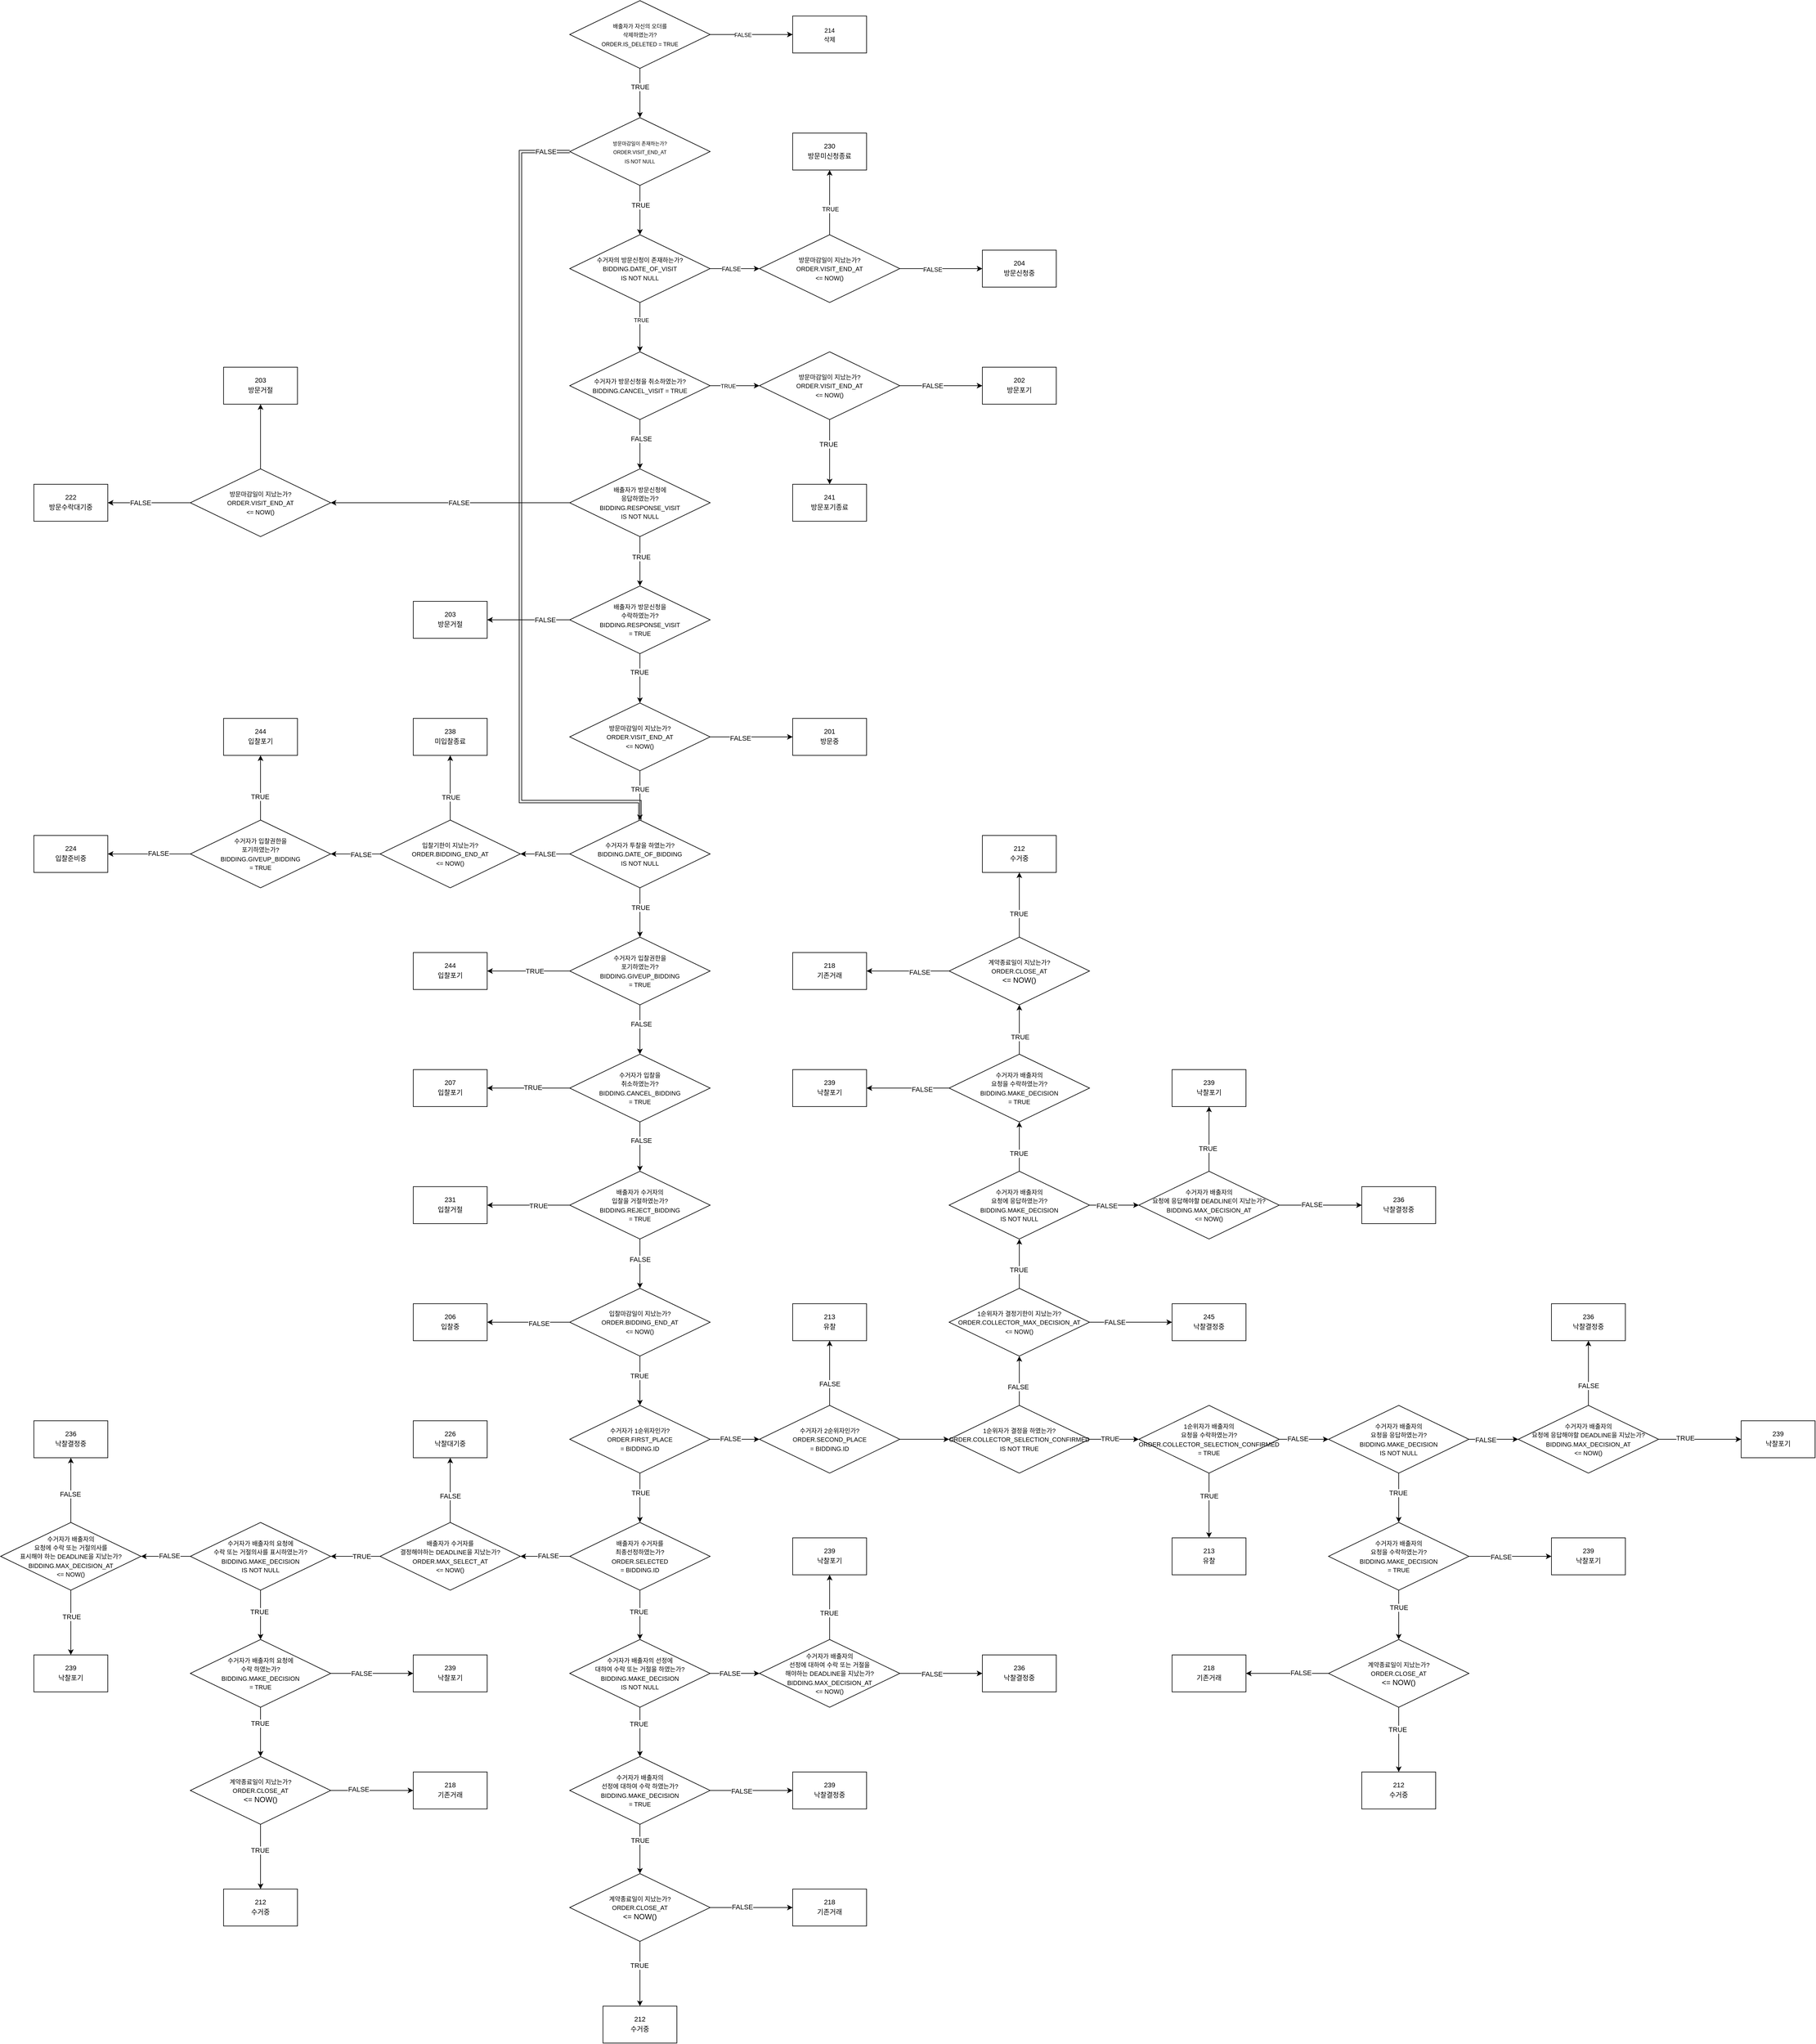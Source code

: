 <mxfile version="17.1.2" type="device"><diagram id="RlCUwnaK-4LFBKvAwP7c" name="Page-1"><mxGraphModel dx="3398" dy="1417" grid="1" gridSize="10" guides="1" tooltips="1" connect="1" arrows="1" fold="1" page="1" pageScale="1" pageWidth="827" pageHeight="1169" math="0" shadow="0"><root><mxCell id="0"/><mxCell id="1" parent="0"/><mxCell id="0ODxhAR9AB6k-3VPqA4q-3" value="" style="edgeStyle=orthogonalEdgeStyle;rounded=0;orthogonalLoop=1;jettySize=auto;html=1;" edge="1" parent="1" source="0ODxhAR9AB6k-3VPqA4q-1" target="0ODxhAR9AB6k-3VPqA4q-2"><mxGeometry relative="1" as="geometry"/></mxCell><mxCell id="0ODxhAR9AB6k-3VPqA4q-12" value="TRUE" style="edgeLabel;html=1;align=center;verticalAlign=middle;resizable=0;points=[];" vertex="1" connectable="0" parent="0ODxhAR9AB6k-3VPqA4q-3"><mxGeometry x="-0.246" relative="1" as="geometry"><mxPoint as="offset"/></mxGeometry></mxCell><mxCell id="0ODxhAR9AB6k-3VPqA4q-5" value="" style="edgeStyle=orthogonalEdgeStyle;rounded=0;orthogonalLoop=1;jettySize=auto;html=1;" edge="1" parent="1" source="0ODxhAR9AB6k-3VPqA4q-1" target="0ODxhAR9AB6k-3VPqA4q-4"><mxGeometry relative="1" as="geometry"/></mxCell><mxCell id="0ODxhAR9AB6k-3VPqA4q-6" value="&lt;font style=&quot;font-size: 9px&quot;&gt;FALSE&lt;/font&gt;" style="edgeLabel;html=1;align=center;verticalAlign=middle;resizable=0;points=[];" vertex="1" connectable="0" parent="0ODxhAR9AB6k-3VPqA4q-5"><mxGeometry x="-0.217" relative="1" as="geometry"><mxPoint as="offset"/></mxGeometry></mxCell><mxCell id="0ODxhAR9AB6k-3VPqA4q-1" value="&lt;font style=&quot;font-size: 9px&quot;&gt;배출자가 자신의 오더를 &lt;br style=&quot;font-size: 9px&quot;&gt;삭제하였는가?&lt;br style=&quot;font-size: 9px&quot;&gt;ORDER.IS_DELETED = TRUE&lt;/font&gt;" style="rhombus;whiteSpace=wrap;html=1;" vertex="1" parent="1"><mxGeometry x="300" y="40" width="228" height="110" as="geometry"/></mxCell><mxCell id="0ODxhAR9AB6k-3VPqA4q-11" value="" style="edgeStyle=orthogonalEdgeStyle;rounded=0;orthogonalLoop=1;jettySize=auto;html=1;" edge="1" parent="1" source="0ODxhAR9AB6k-3VPqA4q-2" target="0ODxhAR9AB6k-3VPqA4q-10"><mxGeometry relative="1" as="geometry"/></mxCell><mxCell id="0ODxhAR9AB6k-3VPqA4q-13" value="TRUE" style="edgeLabel;html=1;align=center;verticalAlign=middle;resizable=0;points=[];" vertex="1" connectable="0" parent="0ODxhAR9AB6k-3VPqA4q-11"><mxGeometry x="-0.199" y="1" relative="1" as="geometry"><mxPoint as="offset"/></mxGeometry></mxCell><mxCell id="0ODxhAR9AB6k-3VPqA4q-255" style="edgeStyle=orthogonalEdgeStyle;rounded=0;orthogonalLoop=1;jettySize=auto;html=1;entryX=0.5;entryY=0;entryDx=0;entryDy=0;fontSize=11;shape=link;" edge="1" parent="1" source="0ODxhAR9AB6k-3VPqA4q-2" target="0ODxhAR9AB6k-3VPqA4q-67"><mxGeometry relative="1" as="geometry"><Array as="points"><mxPoint x="220" y="285"/><mxPoint x="220" y="1340"/><mxPoint x="414" y="1340"/></Array></mxGeometry></mxCell><mxCell id="0ODxhAR9AB6k-3VPqA4q-262" value="FALSE" style="edgeLabel;html=1;align=center;verticalAlign=middle;resizable=0;points=[];fontSize=11;" vertex="1" connectable="0" parent="0ODxhAR9AB6k-3VPqA4q-255"><mxGeometry x="-0.93" relative="1" as="geometry"><mxPoint x="8" as="offset"/></mxGeometry></mxCell><mxCell id="0ODxhAR9AB6k-3VPqA4q-2" value="&lt;font style=&quot;font-size: 8px&quot;&gt;방문마감일이 존재하는가?&lt;br style=&quot;font-size: 8px&quot;&gt;ORDER.VISIT_END_AT &lt;br style=&quot;font-size: 8px&quot;&gt;IS NOT NULL&lt;/font&gt;" style="rhombus;whiteSpace=wrap;html=1;" vertex="1" parent="1"><mxGeometry x="300" y="230" width="228" height="110" as="geometry"/></mxCell><mxCell id="0ODxhAR9AB6k-3VPqA4q-4" value="&lt;font style=&quot;font-size: 10px&quot;&gt;214&lt;br&gt;삭제&lt;br&gt;&lt;/font&gt;" style="whiteSpace=wrap;html=1;" vertex="1" parent="1"><mxGeometry x="662" y="65" width="120" height="60" as="geometry"/></mxCell><mxCell id="0ODxhAR9AB6k-3VPqA4q-15" value="" style="edgeStyle=orthogonalEdgeStyle;rounded=0;orthogonalLoop=1;jettySize=auto;html=1;" edge="1" parent="1" source="0ODxhAR9AB6k-3VPqA4q-10" target="0ODxhAR9AB6k-3VPqA4q-14"><mxGeometry relative="1" as="geometry"/></mxCell><mxCell id="0ODxhAR9AB6k-3VPqA4q-16" value="&lt;font style=&quot;font-size: 10px&quot;&gt;FALSE&lt;/font&gt;" style="edgeLabel;html=1;align=center;verticalAlign=middle;resizable=0;points=[];" vertex="1" connectable="0" parent="0ODxhAR9AB6k-3VPqA4q-15"><mxGeometry x="-0.166" relative="1" as="geometry"><mxPoint as="offset"/></mxGeometry></mxCell><mxCell id="0ODxhAR9AB6k-3VPqA4q-30" value="" style="edgeStyle=orthogonalEdgeStyle;rounded=0;orthogonalLoop=1;jettySize=auto;html=1;fontSize=9;" edge="1" parent="1" source="0ODxhAR9AB6k-3VPqA4q-10" target="0ODxhAR9AB6k-3VPqA4q-29"><mxGeometry relative="1" as="geometry"/></mxCell><mxCell id="0ODxhAR9AB6k-3VPqA4q-34" value="TRUE" style="edgeLabel;html=1;align=center;verticalAlign=middle;resizable=0;points=[];fontSize=9;" vertex="1" connectable="0" parent="0ODxhAR9AB6k-3VPqA4q-30"><mxGeometry x="-0.292" y="2" relative="1" as="geometry"><mxPoint as="offset"/></mxGeometry></mxCell><mxCell id="0ODxhAR9AB6k-3VPqA4q-10" value="&lt;font style=&quot;font-size: 10px&quot;&gt;수거자의 방문신청이 존재하는가?&lt;br&gt;BIDDING.DATE_OF_VISIT&lt;br&gt;IS NOT NULL&lt;/font&gt;" style="rhombus;whiteSpace=wrap;html=1;" vertex="1" parent="1"><mxGeometry x="300" y="420" width="228" height="110" as="geometry"/></mxCell><mxCell id="0ODxhAR9AB6k-3VPqA4q-21" value="" style="edgeStyle=orthogonalEdgeStyle;rounded=0;orthogonalLoop=1;jettySize=auto;html=1;" edge="1" parent="1" source="0ODxhAR9AB6k-3VPqA4q-14" target="0ODxhAR9AB6k-3VPqA4q-20"><mxGeometry relative="1" as="geometry"/></mxCell><mxCell id="0ODxhAR9AB6k-3VPqA4q-22" value="&lt;font style=&quot;font-size: 10px&quot;&gt;FALSE&lt;/font&gt;" style="edgeLabel;html=1;align=center;verticalAlign=middle;resizable=0;points=[];" vertex="1" connectable="0" parent="0ODxhAR9AB6k-3VPqA4q-21"><mxGeometry x="-0.216" y="-1" relative="1" as="geometry"><mxPoint as="offset"/></mxGeometry></mxCell><mxCell id="0ODxhAR9AB6k-3VPqA4q-24" value="" style="edgeStyle=orthogonalEdgeStyle;rounded=0;orthogonalLoop=1;jettySize=auto;html=1;" edge="1" parent="1" source="0ODxhAR9AB6k-3VPqA4q-14" target="0ODxhAR9AB6k-3VPqA4q-23"><mxGeometry relative="1" as="geometry"/></mxCell><mxCell id="0ODxhAR9AB6k-3VPqA4q-25" value="&lt;font style=&quot;font-size: 10px&quot;&gt;TRUE&lt;/font&gt;" style="edgeLabel;html=1;align=center;verticalAlign=middle;resizable=0;points=[];" vertex="1" connectable="0" parent="0ODxhAR9AB6k-3VPqA4q-24"><mxGeometry x="-0.199" y="-1" relative="1" as="geometry"><mxPoint as="offset"/></mxGeometry></mxCell><mxCell id="0ODxhAR9AB6k-3VPqA4q-14" value="&lt;font style=&quot;font-size: 10px&quot;&gt;방문마감일이 지났는가?&lt;br&gt;ORDER.VISIT_END_AT&lt;br&gt;&amp;lt;= NOW()&lt;/font&gt;" style="rhombus;whiteSpace=wrap;html=1;" vertex="1" parent="1"><mxGeometry x="608" y="420" width="228" height="110" as="geometry"/></mxCell><mxCell id="0ODxhAR9AB6k-3VPqA4q-20" value="&lt;font style=&quot;font-size: 10px&quot;&gt;&lt;font style=&quot;font-size: 11px&quot;&gt;204&lt;br&gt;&lt;/font&gt;&lt;table style=&quot;font-size: 11px&quot;&gt;&lt;tbody&gt;&lt;tr&gt;&lt;td&gt;방문신청중&lt;/td&gt;&lt;/tr&gt;&lt;/tbody&gt;&lt;/table&gt;&lt;/font&gt;" style="whiteSpace=wrap;html=1;" vertex="1" parent="1"><mxGeometry x="970" y="445" width="120" height="60" as="geometry"/></mxCell><mxCell id="0ODxhAR9AB6k-3VPqA4q-23" value="&lt;font style=&quot;font-size: 10px&quot;&gt;&lt;font style=&quot;font-size: 11px&quot;&gt;230&lt;br&gt;&lt;/font&gt;&lt;table style=&quot;font-size: 11px&quot;&gt;&lt;tbody&gt;&lt;tr&gt;&lt;td&gt;방문미신청종료&lt;/td&gt;&lt;/tr&gt;&lt;/tbody&gt;&lt;/table&gt;&lt;/font&gt;" style="whiteSpace=wrap;html=1;" vertex="1" parent="1"><mxGeometry x="662" y="255" width="120" height="60" as="geometry"/></mxCell><mxCell id="0ODxhAR9AB6k-3VPqA4q-32" value="" style="edgeStyle=orthogonalEdgeStyle;rounded=0;orthogonalLoop=1;jettySize=auto;html=1;fontSize=9;" edge="1" parent="1" source="0ODxhAR9AB6k-3VPqA4q-29" target="0ODxhAR9AB6k-3VPqA4q-31"><mxGeometry relative="1" as="geometry"/></mxCell><mxCell id="0ODxhAR9AB6k-3VPqA4q-33" value="TRUE" style="edgeLabel;html=1;align=center;verticalAlign=middle;resizable=0;points=[];fontSize=9;" vertex="1" connectable="0" parent="0ODxhAR9AB6k-3VPqA4q-32"><mxGeometry x="-0.292" y="-1" relative="1" as="geometry"><mxPoint as="offset"/></mxGeometry></mxCell><mxCell id="0ODxhAR9AB6k-3VPqA4q-36" value="" style="edgeStyle=orthogonalEdgeStyle;rounded=0;orthogonalLoop=1;jettySize=auto;html=1;fontSize=9;" edge="1" parent="1" source="0ODxhAR9AB6k-3VPqA4q-29" target="0ODxhAR9AB6k-3VPqA4q-35"><mxGeometry relative="1" as="geometry"><Array as="points"><mxPoint x="414" y="760"/><mxPoint x="414" y="760"/></Array></mxGeometry></mxCell><mxCell id="0ODxhAR9AB6k-3VPqA4q-43" value="FALSE" style="edgeLabel;html=1;align=center;verticalAlign=middle;resizable=0;points=[];fontSize=11;" vertex="1" connectable="0" parent="0ODxhAR9AB6k-3VPqA4q-36"><mxGeometry x="-0.233" y="2" relative="1" as="geometry"><mxPoint as="offset"/></mxGeometry></mxCell><mxCell id="0ODxhAR9AB6k-3VPqA4q-29" value="&lt;font style=&quot;font-size: 10px&quot;&gt;수거자가 방문신청을 취소하였는가?&lt;br&gt;BIDDING.CANCEL_VISIT = TRUE&lt;/font&gt;" style="rhombus;whiteSpace=wrap;html=1;" vertex="1" parent="1"><mxGeometry x="300" y="610" width="228" height="110" as="geometry"/></mxCell><mxCell id="0ODxhAR9AB6k-3VPqA4q-38" value="" style="edgeStyle=orthogonalEdgeStyle;rounded=0;orthogonalLoop=1;jettySize=auto;html=1;fontSize=9;" edge="1" parent="1" source="0ODxhAR9AB6k-3VPqA4q-31" target="0ODxhAR9AB6k-3VPqA4q-37"><mxGeometry relative="1" as="geometry"/></mxCell><mxCell id="0ODxhAR9AB6k-3VPqA4q-39" value="FALSE" style="edgeLabel;html=1;align=center;verticalAlign=middle;resizable=0;points=[];fontSize=11;" vertex="1" connectable="0" parent="0ODxhAR9AB6k-3VPqA4q-38"><mxGeometry x="-0.214" relative="1" as="geometry"><mxPoint as="offset"/></mxGeometry></mxCell><mxCell id="0ODxhAR9AB6k-3VPqA4q-41" value="" style="edgeStyle=orthogonalEdgeStyle;rounded=0;orthogonalLoop=1;jettySize=auto;html=1;fontSize=11;" edge="1" parent="1" source="0ODxhAR9AB6k-3VPqA4q-31" target="0ODxhAR9AB6k-3VPqA4q-40"><mxGeometry relative="1" as="geometry"/></mxCell><mxCell id="0ODxhAR9AB6k-3VPqA4q-42" value="TRUE" style="edgeLabel;html=1;align=center;verticalAlign=middle;resizable=0;points=[];fontSize=11;" vertex="1" connectable="0" parent="0ODxhAR9AB6k-3VPqA4q-41"><mxGeometry x="-0.245" y="-2" relative="1" as="geometry"><mxPoint as="offset"/></mxGeometry></mxCell><mxCell id="0ODxhAR9AB6k-3VPqA4q-31" value="&lt;span style=&quot;font-size: 10px&quot;&gt;방문마감일이 지났는가?&lt;/span&gt;&lt;br style=&quot;font-size: 10px&quot;&gt;&lt;span style=&quot;font-size: 10px&quot;&gt;ORDER.VISIT_END_AT&lt;/span&gt;&lt;br style=&quot;font-size: 10px&quot;&gt;&lt;span style=&quot;font-size: 10px&quot;&gt;&amp;lt;= NOW()&lt;/span&gt;" style="rhombus;whiteSpace=wrap;html=1;" vertex="1" parent="1"><mxGeometry x="608" y="610" width="228" height="110" as="geometry"/></mxCell><mxCell id="0ODxhAR9AB6k-3VPqA4q-45" value="" style="edgeStyle=orthogonalEdgeStyle;rounded=0;orthogonalLoop=1;jettySize=auto;html=1;fontSize=11;" edge="1" parent="1" source="0ODxhAR9AB6k-3VPqA4q-35" target="0ODxhAR9AB6k-3VPqA4q-44"><mxGeometry relative="1" as="geometry"/></mxCell><mxCell id="0ODxhAR9AB6k-3VPqA4q-46" value="FALSE" style="edgeLabel;html=1;align=center;verticalAlign=middle;resizable=0;points=[];fontSize=11;" vertex="1" connectable="0" parent="0ODxhAR9AB6k-3VPqA4q-45"><mxGeometry x="-0.234" y="-1" relative="1" as="geometry"><mxPoint x="-32" y="1" as="offset"/></mxGeometry></mxCell><mxCell id="0ODxhAR9AB6k-3VPqA4q-53" value="" style="edgeStyle=orthogonalEdgeStyle;rounded=0;orthogonalLoop=1;jettySize=auto;html=1;fontSize=11;" edge="1" parent="1" source="0ODxhAR9AB6k-3VPqA4q-35" target="0ODxhAR9AB6k-3VPqA4q-52"><mxGeometry relative="1" as="geometry"/></mxCell><mxCell id="0ODxhAR9AB6k-3VPqA4q-54" value="TRUE" style="edgeLabel;html=1;align=center;verticalAlign=middle;resizable=0;points=[];fontSize=11;" vertex="1" connectable="0" parent="0ODxhAR9AB6k-3VPqA4q-53"><mxGeometry x="-0.172" y="2" relative="1" as="geometry"><mxPoint as="offset"/></mxGeometry></mxCell><mxCell id="0ODxhAR9AB6k-3VPqA4q-35" value="&lt;font style=&quot;font-size: 10px&quot;&gt;배출자가 방문신청에 &lt;br&gt;응답하였는가?&lt;br&gt;BIDDING.RESPONSE_VISIT &lt;br&gt;IS NOT NULL&lt;/font&gt;" style="rhombus;whiteSpace=wrap;html=1;" vertex="1" parent="1"><mxGeometry x="300" y="800" width="228" height="110" as="geometry"/></mxCell><mxCell id="0ODxhAR9AB6k-3VPqA4q-37" value="&lt;font style=&quot;font-size: 11px&quot;&gt;202&lt;br&gt;&lt;/font&gt;&lt;table style=&quot;font-size: 11px&quot;&gt;&lt;tbody&gt;&lt;tr&gt;&lt;td&gt;&lt;font style=&quot;font-size: 11px&quot;&gt;방문포기&lt;/font&gt;&lt;/td&gt;&lt;/tr&gt;&lt;/tbody&gt;&lt;/table&gt;" style="whiteSpace=wrap;html=1;" vertex="1" parent="1"><mxGeometry x="970" y="635" width="120" height="60" as="geometry"/></mxCell><mxCell id="0ODxhAR9AB6k-3VPqA4q-40" value="&lt;font style=&quot;font-size: 11px&quot;&gt;241&lt;br&gt;&lt;/font&gt;&lt;table style=&quot;font-size: 11px&quot;&gt;&lt;tbody&gt;&lt;tr&gt;&lt;td&gt;방문포기종료&lt;/td&gt;&lt;/tr&gt;&lt;/tbody&gt;&lt;/table&gt;" style="whiteSpace=wrap;html=1;" vertex="1" parent="1"><mxGeometry x="662" y="825" width="120" height="60" as="geometry"/></mxCell><mxCell id="0ODxhAR9AB6k-3VPqA4q-48" value="" style="edgeStyle=orthogonalEdgeStyle;rounded=0;orthogonalLoop=1;jettySize=auto;html=1;fontSize=11;" edge="1" parent="1" source="0ODxhAR9AB6k-3VPqA4q-44" target="0ODxhAR9AB6k-3VPqA4q-47"><mxGeometry relative="1" as="geometry"/></mxCell><mxCell id="0ODxhAR9AB6k-3VPqA4q-49" value="FALSE" style="edgeLabel;html=1;align=center;verticalAlign=middle;resizable=0;points=[];fontSize=11;" vertex="1" connectable="0" parent="0ODxhAR9AB6k-3VPqA4q-48"><mxGeometry x="0.213" relative="1" as="geometry"><mxPoint as="offset"/></mxGeometry></mxCell><mxCell id="0ODxhAR9AB6k-3VPqA4q-51" value="" style="edgeStyle=orthogonalEdgeStyle;rounded=0;orthogonalLoop=1;jettySize=auto;html=1;fontSize=11;" edge="1" parent="1" source="0ODxhAR9AB6k-3VPqA4q-44" target="0ODxhAR9AB6k-3VPqA4q-50"><mxGeometry relative="1" as="geometry"/></mxCell><mxCell id="0ODxhAR9AB6k-3VPqA4q-44" value="&lt;span style=&quot;font-size: 10px&quot;&gt;방문마감일이 지났는가?&lt;/span&gt;&lt;br style=&quot;font-size: 10px&quot;&gt;&lt;span style=&quot;font-size: 10px&quot;&gt;ORDER.VISIT_END_AT&lt;/span&gt;&lt;br style=&quot;font-size: 10px&quot;&gt;&lt;span style=&quot;font-size: 10px&quot;&gt;&amp;lt;= NOW()&lt;/span&gt;" style="rhombus;whiteSpace=wrap;html=1;" vertex="1" parent="1"><mxGeometry x="-316" y="800" width="228" height="110" as="geometry"/></mxCell><mxCell id="0ODxhAR9AB6k-3VPqA4q-47" value="&lt;font style=&quot;font-size: 11px&quot;&gt;222&lt;br&gt;&lt;/font&gt;&lt;table style=&quot;font-size: 11px&quot;&gt;&lt;tbody&gt;&lt;tr&gt;&lt;td&gt;방문수락대기중&lt;/td&gt;&lt;/tr&gt;&lt;/tbody&gt;&lt;/table&gt;" style="whiteSpace=wrap;html=1;" vertex="1" parent="1"><mxGeometry x="-570" y="825" width="120" height="60" as="geometry"/></mxCell><mxCell id="0ODxhAR9AB6k-3VPqA4q-50" value="&lt;font style=&quot;font-size: 11px&quot;&gt;203&lt;br&gt;&lt;/font&gt;&lt;table style=&quot;font-size: 11px&quot;&gt;&lt;tbody&gt;&lt;tr&gt;&lt;td&gt;방문거절&lt;/td&gt;&lt;/tr&gt;&lt;/tbody&gt;&lt;/table&gt;" style="whiteSpace=wrap;html=1;" vertex="1" parent="1"><mxGeometry x="-262" y="635" width="120" height="60" as="geometry"/></mxCell><mxCell id="0ODxhAR9AB6k-3VPqA4q-56" value="" style="edgeStyle=orthogonalEdgeStyle;rounded=0;orthogonalLoop=1;jettySize=auto;html=1;fontSize=11;" edge="1" parent="1" source="0ODxhAR9AB6k-3VPqA4q-52" target="0ODxhAR9AB6k-3VPqA4q-55"><mxGeometry relative="1" as="geometry"/></mxCell><mxCell id="0ODxhAR9AB6k-3VPqA4q-57" value="FALSE" style="edgeLabel;html=1;align=center;verticalAlign=middle;resizable=0;points=[];fontSize=11;" vertex="1" connectable="0" parent="0ODxhAR9AB6k-3VPqA4q-56"><mxGeometry x="-0.162" y="1" relative="1" as="geometry"><mxPoint x="16" y="-1" as="offset"/></mxGeometry></mxCell><mxCell id="0ODxhAR9AB6k-3VPqA4q-59" value="" style="edgeStyle=orthogonalEdgeStyle;rounded=0;orthogonalLoop=1;jettySize=auto;html=1;fontSize=11;" edge="1" parent="1" source="0ODxhAR9AB6k-3VPqA4q-52" target="0ODxhAR9AB6k-3VPqA4q-58"><mxGeometry relative="1" as="geometry"/></mxCell><mxCell id="0ODxhAR9AB6k-3VPqA4q-60" value="TRUE" style="edgeLabel;html=1;align=center;verticalAlign=middle;resizable=0;points=[];fontSize=11;" vertex="1" connectable="0" parent="0ODxhAR9AB6k-3VPqA4q-59"><mxGeometry x="-0.267" y="-1" relative="1" as="geometry"><mxPoint as="offset"/></mxGeometry></mxCell><mxCell id="0ODxhAR9AB6k-3VPqA4q-52" value="&lt;font style=&quot;font-size: 10px&quot;&gt;배출자가 방문신청을 &lt;br&gt;수락하였는가?&lt;br&gt;BIDDING.RESPONSE_VISIT &lt;br&gt;= TRUE&lt;/font&gt;" style="rhombus;whiteSpace=wrap;html=1;" vertex="1" parent="1"><mxGeometry x="300" y="990" width="228" height="110" as="geometry"/></mxCell><mxCell id="0ODxhAR9AB6k-3VPqA4q-55" value="&lt;font style=&quot;font-size: 11px&quot;&gt;203&lt;br&gt;&lt;/font&gt;&lt;table style=&quot;font-size: 11px&quot;&gt;&lt;tbody&gt;&lt;tr&gt;&lt;td&gt;방문거절&lt;/td&gt;&lt;/tr&gt;&lt;/tbody&gt;&lt;/table&gt;" style="whiteSpace=wrap;html=1;" vertex="1" parent="1"><mxGeometry x="46" y="1015" width="120" height="60" as="geometry"/></mxCell><mxCell id="0ODxhAR9AB6k-3VPqA4q-65" value="" style="edgeStyle=orthogonalEdgeStyle;rounded=0;orthogonalLoop=1;jettySize=auto;html=1;fontSize=11;" edge="1" parent="1" source="0ODxhAR9AB6k-3VPqA4q-58" target="0ODxhAR9AB6k-3VPqA4q-64"><mxGeometry relative="1" as="geometry"/></mxCell><mxCell id="0ODxhAR9AB6k-3VPqA4q-66" value="FALSE" style="edgeLabel;html=1;align=center;verticalAlign=middle;resizable=0;points=[];fontSize=11;" vertex="1" connectable="0" parent="0ODxhAR9AB6k-3VPqA4q-65"><mxGeometry x="-0.269" y="-2" relative="1" as="geometry"><mxPoint as="offset"/></mxGeometry></mxCell><mxCell id="0ODxhAR9AB6k-3VPqA4q-68" value="" style="edgeStyle=orthogonalEdgeStyle;rounded=0;orthogonalLoop=1;jettySize=auto;html=1;fontSize=11;" edge="1" parent="1" source="0ODxhAR9AB6k-3VPqA4q-58" target="0ODxhAR9AB6k-3VPqA4q-67"><mxGeometry relative="1" as="geometry"/></mxCell><mxCell id="0ODxhAR9AB6k-3VPqA4q-69" value="TRUE" style="edgeLabel;html=1;align=center;verticalAlign=middle;resizable=0;points=[];fontSize=11;" vertex="1" connectable="0" parent="0ODxhAR9AB6k-3VPqA4q-68"><mxGeometry x="-0.259" relative="1" as="geometry"><mxPoint as="offset"/></mxGeometry></mxCell><mxCell id="0ODxhAR9AB6k-3VPqA4q-58" value="&lt;span style=&quot;font-size: 10px&quot;&gt;방문마감일이 지났는가?&lt;/span&gt;&lt;br style=&quot;font-size: 10px&quot;&gt;&lt;span style=&quot;font-size: 10px&quot;&gt;ORDER.VISIT_END_AT&lt;/span&gt;&lt;br style=&quot;font-size: 10px&quot;&gt;&lt;span style=&quot;font-size: 10px&quot;&gt;&amp;lt;= NOW()&lt;/span&gt;" style="rhombus;whiteSpace=wrap;html=1;" vertex="1" parent="1"><mxGeometry x="300" y="1180" width="228" height="110" as="geometry"/></mxCell><mxCell id="0ODxhAR9AB6k-3VPqA4q-64" value="&lt;font style=&quot;font-size: 11px&quot;&gt;201&lt;br&gt;&lt;/font&gt;&lt;table style=&quot;font-size: 11px&quot;&gt;&lt;tbody&gt;&lt;tr&gt;&lt;td&gt;방문중&lt;/td&gt;&lt;/tr&gt;&lt;/tbody&gt;&lt;/table&gt;" style="whiteSpace=wrap;html=1;" vertex="1" parent="1"><mxGeometry x="662" y="1205" width="120" height="60" as="geometry"/></mxCell><mxCell id="0ODxhAR9AB6k-3VPqA4q-71" value="" style="edgeStyle=orthogonalEdgeStyle;rounded=0;orthogonalLoop=1;jettySize=auto;html=1;fontSize=11;" edge="1" parent="1" source="0ODxhAR9AB6k-3VPqA4q-67" target="0ODxhAR9AB6k-3VPqA4q-70"><mxGeometry relative="1" as="geometry"/></mxCell><mxCell id="0ODxhAR9AB6k-3VPqA4q-72" value="FALSE" style="edgeLabel;html=1;align=center;verticalAlign=middle;resizable=0;points=[];fontSize=11;" vertex="1" connectable="0" parent="0ODxhAR9AB6k-3VPqA4q-71"><mxGeometry x="0.231" relative="1" as="geometry"><mxPoint x="9" as="offset"/></mxGeometry></mxCell><mxCell id="0ODxhAR9AB6k-3VPqA4q-86" value="" style="edgeStyle=orthogonalEdgeStyle;rounded=0;orthogonalLoop=1;jettySize=auto;html=1;fontSize=11;" edge="1" parent="1" source="0ODxhAR9AB6k-3VPqA4q-67" target="0ODxhAR9AB6k-3VPqA4q-85"><mxGeometry relative="1" as="geometry"/></mxCell><mxCell id="0ODxhAR9AB6k-3VPqA4q-90" value="TRUE" style="edgeLabel;html=1;align=center;verticalAlign=middle;resizable=0;points=[];fontSize=11;" vertex="1" connectable="0" parent="0ODxhAR9AB6k-3VPqA4q-86"><mxGeometry x="-0.198" y="1" relative="1" as="geometry"><mxPoint as="offset"/></mxGeometry></mxCell><mxCell id="0ODxhAR9AB6k-3VPqA4q-67" value="&lt;span style=&quot;font-size: 10px&quot;&gt;수거자가 투찰을 하였는가?&lt;/span&gt;&lt;br style=&quot;font-size: 10px&quot;&gt;&lt;span style=&quot;font-size: 10px&quot;&gt;BIDDING.DATE_OF_BIDDING&lt;br&gt;IS NOT NULL&lt;/span&gt;" style="rhombus;whiteSpace=wrap;html=1;" vertex="1" parent="1"><mxGeometry x="300" y="1370" width="228" height="110" as="geometry"/></mxCell><mxCell id="0ODxhAR9AB6k-3VPqA4q-74" value="" style="edgeStyle=orthogonalEdgeStyle;rounded=0;orthogonalLoop=1;jettySize=auto;html=1;fontSize=11;" edge="1" parent="1" source="0ODxhAR9AB6k-3VPqA4q-70" target="0ODxhAR9AB6k-3VPqA4q-73"><mxGeometry relative="1" as="geometry"/></mxCell><mxCell id="0ODxhAR9AB6k-3VPqA4q-75" value="TRUE" style="edgeLabel;html=1;align=center;verticalAlign=middle;resizable=0;points=[];fontSize=11;" vertex="1" connectable="0" parent="0ODxhAR9AB6k-3VPqA4q-74"><mxGeometry x="-0.291" y="-1" relative="1" as="geometry"><mxPoint as="offset"/></mxGeometry></mxCell><mxCell id="0ODxhAR9AB6k-3VPqA4q-77" value="" style="edgeStyle=orthogonalEdgeStyle;rounded=0;orthogonalLoop=1;jettySize=auto;html=1;fontSize=11;" edge="1" parent="1" source="0ODxhAR9AB6k-3VPqA4q-70" target="0ODxhAR9AB6k-3VPqA4q-76"><mxGeometry relative="1" as="geometry"/></mxCell><mxCell id="0ODxhAR9AB6k-3VPqA4q-78" value="FALSE" style="edgeLabel;html=1;align=center;verticalAlign=middle;resizable=0;points=[];fontSize=11;" vertex="1" connectable="0" parent="0ODxhAR9AB6k-3VPqA4q-77"><mxGeometry x="-0.21" y="1" relative="1" as="geometry"><mxPoint as="offset"/></mxGeometry></mxCell><mxCell id="0ODxhAR9AB6k-3VPqA4q-70" value="&lt;span style=&quot;font-size: 10px&quot;&gt;입찰기한이 지났는가?&lt;/span&gt;&lt;br style=&quot;font-size: 10px&quot;&gt;&lt;span style=&quot;font-size: 10px&quot;&gt;ORDER.BIDDING_END_AT&lt;br&gt;&amp;lt;= NOW()&lt;/span&gt;" style="rhombus;whiteSpace=wrap;html=1;" vertex="1" parent="1"><mxGeometry x="-8" y="1370" width="228" height="110" as="geometry"/></mxCell><mxCell id="0ODxhAR9AB6k-3VPqA4q-73" value="&lt;font style=&quot;font-size: 11px&quot;&gt;238&lt;br&gt;&lt;/font&gt;&lt;table style=&quot;font-size: 11px&quot;&gt;&lt;tbody&gt;&lt;tr&gt;&lt;td&gt;미입찰종료&lt;/td&gt;&lt;/tr&gt;&lt;/tbody&gt;&lt;/table&gt;" style="whiteSpace=wrap;html=1;" vertex="1" parent="1"><mxGeometry x="46" y="1205" width="120" height="60" as="geometry"/></mxCell><mxCell id="0ODxhAR9AB6k-3VPqA4q-80" value="" style="edgeStyle=orthogonalEdgeStyle;rounded=0;orthogonalLoop=1;jettySize=auto;html=1;fontSize=11;" edge="1" parent="1" source="0ODxhAR9AB6k-3VPqA4q-76" target="0ODxhAR9AB6k-3VPqA4q-79"><mxGeometry relative="1" as="geometry"/></mxCell><mxCell id="0ODxhAR9AB6k-3VPqA4q-81" value="TRUE" style="edgeLabel;html=1;align=center;verticalAlign=middle;resizable=0;points=[];fontSize=11;" vertex="1" connectable="0" parent="0ODxhAR9AB6k-3VPqA4q-80"><mxGeometry x="-0.278" y="1" relative="1" as="geometry"><mxPoint as="offset"/></mxGeometry></mxCell><mxCell id="0ODxhAR9AB6k-3VPqA4q-83" value="" style="edgeStyle=orthogonalEdgeStyle;rounded=0;orthogonalLoop=1;jettySize=auto;html=1;fontSize=11;" edge="1" parent="1" source="0ODxhAR9AB6k-3VPqA4q-76" target="0ODxhAR9AB6k-3VPqA4q-82"><mxGeometry relative="1" as="geometry"/></mxCell><mxCell id="0ODxhAR9AB6k-3VPqA4q-84" value="FALSE" style="edgeLabel;html=1;align=center;verticalAlign=middle;resizable=0;points=[];fontSize=11;" vertex="1" connectable="0" parent="0ODxhAR9AB6k-3VPqA4q-83"><mxGeometry x="-0.216" y="-1" relative="1" as="geometry"><mxPoint as="offset"/></mxGeometry></mxCell><mxCell id="0ODxhAR9AB6k-3VPqA4q-76" value="&lt;span style=&quot;font-size: 10px&quot;&gt;수거자가 입찰권한을&lt;br&gt;포기하였는가?&lt;/span&gt;&lt;br style=&quot;font-size: 10px&quot;&gt;&lt;span style=&quot;font-size: 10px&quot;&gt;BIDDING.GIVEUP_BIDDING&lt;br&gt;= TRUE&lt;/span&gt;" style="rhombus;whiteSpace=wrap;html=1;" vertex="1" parent="1"><mxGeometry x="-316" y="1370" width="228" height="110" as="geometry"/></mxCell><mxCell id="0ODxhAR9AB6k-3VPqA4q-79" value="&lt;font style=&quot;font-size: 11px&quot;&gt;244&lt;br&gt;&lt;/font&gt;&lt;table style=&quot;font-size: 11px&quot;&gt;&lt;tbody&gt;&lt;tr&gt;&lt;td&gt;입찰포기&lt;/td&gt;&lt;/tr&gt;&lt;/tbody&gt;&lt;/table&gt;" style="whiteSpace=wrap;html=1;" vertex="1" parent="1"><mxGeometry x="-262" y="1205" width="120" height="60" as="geometry"/></mxCell><mxCell id="0ODxhAR9AB6k-3VPqA4q-82" value="&lt;font style=&quot;font-size: 11px&quot;&gt;224&lt;br&gt;&lt;/font&gt;&lt;table style=&quot;font-size: 11px&quot;&gt;&lt;tbody&gt;&lt;tr&gt;&lt;td&gt;입찰준비중&lt;/td&gt;&lt;/tr&gt;&lt;/tbody&gt;&lt;/table&gt;" style="whiteSpace=wrap;html=1;" vertex="1" parent="1"><mxGeometry x="-570" y="1395" width="120" height="60" as="geometry"/></mxCell><mxCell id="0ODxhAR9AB6k-3VPqA4q-88" value="" style="edgeStyle=orthogonalEdgeStyle;rounded=0;orthogonalLoop=1;jettySize=auto;html=1;fontSize=11;" edge="1" parent="1" source="0ODxhAR9AB6k-3VPqA4q-85" target="0ODxhAR9AB6k-3VPqA4q-87"><mxGeometry relative="1" as="geometry"/></mxCell><mxCell id="0ODxhAR9AB6k-3VPqA4q-89" value="TRUE" style="edgeLabel;html=1;align=center;verticalAlign=middle;resizable=0;points=[];fontSize=11;" vertex="1" connectable="0" parent="0ODxhAR9AB6k-3VPqA4q-88"><mxGeometry x="-0.152" relative="1" as="geometry"><mxPoint as="offset"/></mxGeometry></mxCell><mxCell id="0ODxhAR9AB6k-3VPqA4q-92" value="" style="edgeStyle=orthogonalEdgeStyle;rounded=0;orthogonalLoop=1;jettySize=auto;html=1;fontSize=11;" edge="1" parent="1" source="0ODxhAR9AB6k-3VPqA4q-85" target="0ODxhAR9AB6k-3VPqA4q-91"><mxGeometry relative="1" as="geometry"/></mxCell><mxCell id="0ODxhAR9AB6k-3VPqA4q-96" value="FALSE" style="edgeLabel;html=1;align=center;verticalAlign=middle;resizable=0;points=[];fontSize=11;" vertex="1" connectable="0" parent="0ODxhAR9AB6k-3VPqA4q-92"><mxGeometry x="-0.224" y="2" relative="1" as="geometry"><mxPoint as="offset"/></mxGeometry></mxCell><mxCell id="0ODxhAR9AB6k-3VPqA4q-85" value="&lt;span style=&quot;font-size: 10px&quot;&gt;수거자가 입찰권한을&lt;br&gt;포기하였는가?&lt;/span&gt;&lt;br style=&quot;font-size: 10px&quot;&gt;&lt;span style=&quot;font-size: 10px&quot;&gt;BIDDING.GIVEUP_BIDDING&lt;br&gt;= TRUE&lt;/span&gt;" style="rhombus;whiteSpace=wrap;html=1;" vertex="1" parent="1"><mxGeometry x="300" y="1560" width="228" height="110" as="geometry"/></mxCell><mxCell id="0ODxhAR9AB6k-3VPqA4q-87" value="&lt;font style=&quot;font-size: 11px&quot;&gt;244&lt;br&gt;&lt;/font&gt;&lt;table style=&quot;font-size: 11px&quot;&gt;&lt;tbody&gt;&lt;tr&gt;&lt;td&gt;입찰포기&lt;/td&gt;&lt;/tr&gt;&lt;/tbody&gt;&lt;/table&gt;" style="whiteSpace=wrap;html=1;" vertex="1" parent="1"><mxGeometry x="46" y="1585" width="120" height="60" as="geometry"/></mxCell><mxCell id="0ODxhAR9AB6k-3VPqA4q-94" value="" style="edgeStyle=orthogonalEdgeStyle;rounded=0;orthogonalLoop=1;jettySize=auto;html=1;fontSize=11;" edge="1" parent="1" source="0ODxhAR9AB6k-3VPqA4q-91" target="0ODxhAR9AB6k-3VPqA4q-93"><mxGeometry relative="1" as="geometry"/></mxCell><mxCell id="0ODxhAR9AB6k-3VPqA4q-95" value="TRUE" style="edgeLabel;html=1;align=center;verticalAlign=middle;resizable=0;points=[];fontSize=11;" vertex="1" connectable="0" parent="0ODxhAR9AB6k-3VPqA4q-94"><mxGeometry x="-0.1" y="-1" relative="1" as="geometry"><mxPoint as="offset"/></mxGeometry></mxCell><mxCell id="0ODxhAR9AB6k-3VPqA4q-98" value="" style="edgeStyle=orthogonalEdgeStyle;rounded=0;orthogonalLoop=1;jettySize=auto;html=1;fontSize=11;" edge="1" parent="1" source="0ODxhAR9AB6k-3VPqA4q-91" target="0ODxhAR9AB6k-3VPqA4q-97"><mxGeometry relative="1" as="geometry"/></mxCell><mxCell id="0ODxhAR9AB6k-3VPqA4q-108" value="FALSE" style="edgeLabel;html=1;align=center;verticalAlign=middle;resizable=0;points=[];fontSize=11;" vertex="1" connectable="0" parent="0ODxhAR9AB6k-3VPqA4q-98"><mxGeometry x="-0.267" y="2" relative="1" as="geometry"><mxPoint as="offset"/></mxGeometry></mxCell><mxCell id="0ODxhAR9AB6k-3VPqA4q-91" value="&lt;span style=&quot;font-size: 10px&quot;&gt;수거자가 입찰을&lt;br&gt;취소하였는가?&lt;/span&gt;&lt;br style=&quot;font-size: 10px&quot;&gt;&lt;span style=&quot;font-size: 10px&quot;&gt;BIDDING.CANCEL_BIDDING&lt;br&gt;= TRUE&lt;/span&gt;" style="rhombus;whiteSpace=wrap;html=1;" vertex="1" parent="1"><mxGeometry x="300" y="1750" width="228" height="110" as="geometry"/></mxCell><mxCell id="0ODxhAR9AB6k-3VPqA4q-93" value="&lt;font style=&quot;font-size: 11px&quot;&gt;207&lt;br&gt;&lt;/font&gt;&lt;table style=&quot;font-size: 11px&quot;&gt;&lt;tbody&gt;&lt;tr&gt;&lt;td&gt;입찰포기&lt;/td&gt;&lt;/tr&gt;&lt;/tbody&gt;&lt;/table&gt;" style="whiteSpace=wrap;html=1;" vertex="1" parent="1"><mxGeometry x="46" y="1775" width="120" height="60" as="geometry"/></mxCell><mxCell id="0ODxhAR9AB6k-3VPqA4q-100" value="" style="edgeStyle=orthogonalEdgeStyle;rounded=0;orthogonalLoop=1;jettySize=auto;html=1;fontSize=11;" edge="1" parent="1" source="0ODxhAR9AB6k-3VPqA4q-97" target="0ODxhAR9AB6k-3VPqA4q-99"><mxGeometry relative="1" as="geometry"/></mxCell><mxCell id="0ODxhAR9AB6k-3VPqA4q-101" value="TRUE" style="edgeLabel;html=1;align=center;verticalAlign=middle;resizable=0;points=[];fontSize=11;" vertex="1" connectable="0" parent="0ODxhAR9AB6k-3VPqA4q-100"><mxGeometry x="-0.234" y="1" relative="1" as="geometry"><mxPoint as="offset"/></mxGeometry></mxCell><mxCell id="0ODxhAR9AB6k-3VPqA4q-103" value="" style="edgeStyle=orthogonalEdgeStyle;rounded=0;orthogonalLoop=1;jettySize=auto;html=1;fontSize=11;" edge="1" parent="1" source="0ODxhAR9AB6k-3VPqA4q-97" target="0ODxhAR9AB6k-3VPqA4q-102"><mxGeometry relative="1" as="geometry"/></mxCell><mxCell id="0ODxhAR9AB6k-3VPqA4q-104" value="FALSE" style="edgeLabel;html=1;align=center;verticalAlign=middle;resizable=0;points=[];fontSize=11;" vertex="1" connectable="0" parent="0ODxhAR9AB6k-3VPqA4q-103"><mxGeometry x="-0.19" relative="1" as="geometry"><mxPoint as="offset"/></mxGeometry></mxCell><mxCell id="0ODxhAR9AB6k-3VPqA4q-97" value="&lt;span style=&quot;font-size: 10px&quot;&gt;배출자가 수거자의 &lt;br&gt;입찰을 거절하였는가?&lt;/span&gt;&lt;br style=&quot;font-size: 10px&quot;&gt;&lt;span style=&quot;font-size: 10px&quot;&gt;BIDDING.REJECT_BIDDING&lt;br&gt;= TRUE&lt;/span&gt;" style="rhombus;whiteSpace=wrap;html=1;" vertex="1" parent="1"><mxGeometry x="300" y="1940" width="228" height="110" as="geometry"/></mxCell><mxCell id="0ODxhAR9AB6k-3VPqA4q-99" value="&lt;font style=&quot;font-size: 11px&quot;&gt;231&lt;br&gt;&lt;/font&gt;&lt;table style=&quot;font-size: 11px&quot;&gt;&lt;tbody&gt;&lt;tr&gt;&lt;td&gt;입찰거절&lt;/td&gt;&lt;/tr&gt;&lt;/tbody&gt;&lt;/table&gt;" style="whiteSpace=wrap;html=1;" vertex="1" parent="1"><mxGeometry x="46" y="1965" width="120" height="60" as="geometry"/></mxCell><mxCell id="0ODxhAR9AB6k-3VPqA4q-106" value="" style="edgeStyle=orthogonalEdgeStyle;rounded=0;orthogonalLoop=1;jettySize=auto;html=1;fontSize=11;" edge="1" parent="1" source="0ODxhAR9AB6k-3VPqA4q-102" target="0ODxhAR9AB6k-3VPqA4q-105"><mxGeometry relative="1" as="geometry"/></mxCell><mxCell id="0ODxhAR9AB6k-3VPqA4q-107" value="FALSE" style="edgeLabel;html=1;align=center;verticalAlign=middle;resizable=0;points=[];fontSize=11;" vertex="1" connectable="0" parent="0ODxhAR9AB6k-3VPqA4q-106"><mxGeometry x="-0.244" y="2" relative="1" as="geometry"><mxPoint as="offset"/></mxGeometry></mxCell><mxCell id="0ODxhAR9AB6k-3VPqA4q-110" value="" style="edgeStyle=orthogonalEdgeStyle;rounded=0;orthogonalLoop=1;jettySize=auto;html=1;fontSize=11;" edge="1" parent="1" source="0ODxhAR9AB6k-3VPqA4q-102" target="0ODxhAR9AB6k-3VPqA4q-109"><mxGeometry relative="1" as="geometry"/></mxCell><mxCell id="0ODxhAR9AB6k-3VPqA4q-114" value="TRUE" style="edgeLabel;html=1;align=center;verticalAlign=middle;resizable=0;points=[];fontSize=11;" vertex="1" connectable="0" parent="0ODxhAR9AB6k-3VPqA4q-110"><mxGeometry x="-0.21" y="-1" relative="1" as="geometry"><mxPoint as="offset"/></mxGeometry></mxCell><mxCell id="0ODxhAR9AB6k-3VPqA4q-102" value="&lt;span style=&quot;font-size: 10px&quot;&gt;입찰마감일이 지났는가?&lt;/span&gt;&lt;br style=&quot;font-size: 10px&quot;&gt;&lt;span style=&quot;font-size: 10px&quot;&gt;ORDER.BIDDING_END_AT&lt;br&gt;&amp;lt;= NOW()&lt;/span&gt;" style="rhombus;whiteSpace=wrap;html=1;" vertex="1" parent="1"><mxGeometry x="300" y="2130" width="228" height="110" as="geometry"/></mxCell><mxCell id="0ODxhAR9AB6k-3VPqA4q-105" value="&lt;font style=&quot;font-size: 11px&quot;&gt;206&lt;br&gt;&lt;/font&gt;&lt;table style=&quot;font-size: 11px&quot;&gt;&lt;tbody&gt;&lt;tr&gt;&lt;td&gt;입찰중&lt;/td&gt;&lt;/tr&gt;&lt;/tbody&gt;&lt;/table&gt;" style="whiteSpace=wrap;html=1;" vertex="1" parent="1"><mxGeometry x="46" y="2155" width="120" height="60" as="geometry"/></mxCell><mxCell id="0ODxhAR9AB6k-3VPqA4q-112" value="" style="edgeStyle=orthogonalEdgeStyle;rounded=0;orthogonalLoop=1;jettySize=auto;html=1;fontSize=11;" edge="1" parent="1" source="0ODxhAR9AB6k-3VPqA4q-109" target="0ODxhAR9AB6k-3VPqA4q-111"><mxGeometry relative="1" as="geometry"/></mxCell><mxCell id="0ODxhAR9AB6k-3VPqA4q-113" value="FALSE" style="edgeLabel;html=1;align=center;verticalAlign=middle;resizable=0;points=[];fontSize=11;" vertex="1" connectable="0" parent="0ODxhAR9AB6k-3VPqA4q-112"><mxGeometry x="-0.173" y="1" relative="1" as="geometry"><mxPoint as="offset"/></mxGeometry></mxCell><mxCell id="0ODxhAR9AB6k-3VPqA4q-116" value="" style="edgeStyle=orthogonalEdgeStyle;rounded=0;orthogonalLoop=1;jettySize=auto;html=1;fontSize=11;" edge="1" parent="1" source="0ODxhAR9AB6k-3VPqA4q-109" target="0ODxhAR9AB6k-3VPqA4q-115"><mxGeometry relative="1" as="geometry"/></mxCell><mxCell id="0ODxhAR9AB6k-3VPqA4q-117" value="TRUE" style="edgeLabel;html=1;align=center;verticalAlign=middle;resizable=0;points=[];fontSize=11;" vertex="1" connectable="0" parent="0ODxhAR9AB6k-3VPqA4q-116"><mxGeometry x="-0.21" y="1" relative="1" as="geometry"><mxPoint as="offset"/></mxGeometry></mxCell><mxCell id="0ODxhAR9AB6k-3VPqA4q-109" value="&lt;span style=&quot;font-size: 10px&quot;&gt;수거자가 1순위자인가?&lt;/span&gt;&lt;br style=&quot;font-size: 10px&quot;&gt;&lt;span style=&quot;font-size: 10px&quot;&gt;ORDER.FIRST_PLACE&lt;br&gt;= BIDDING.ID&lt;/span&gt;" style="rhombus;whiteSpace=wrap;html=1;" vertex="1" parent="1"><mxGeometry x="300" y="2320" width="228" height="110" as="geometry"/></mxCell><mxCell id="0ODxhAR9AB6k-3VPqA4q-179" value="" style="edgeStyle=orthogonalEdgeStyle;rounded=0;orthogonalLoop=1;jettySize=auto;html=1;fontSize=11;" edge="1" parent="1" source="0ODxhAR9AB6k-3VPqA4q-111" target="0ODxhAR9AB6k-3VPqA4q-178"><mxGeometry relative="1" as="geometry"/></mxCell><mxCell id="0ODxhAR9AB6k-3VPqA4q-180" value="FALSE" style="edgeLabel;html=1;align=center;verticalAlign=middle;resizable=0;points=[];fontSize=11;" vertex="1" connectable="0" parent="0ODxhAR9AB6k-3VPqA4q-179"><mxGeometry x="-0.324" relative="1" as="geometry"><mxPoint as="offset"/></mxGeometry></mxCell><mxCell id="0ODxhAR9AB6k-3VPqA4q-182" value="" style="edgeStyle=orthogonalEdgeStyle;rounded=0;orthogonalLoop=1;jettySize=auto;html=1;fontSize=11;" edge="1" parent="1" source="0ODxhAR9AB6k-3VPqA4q-111" target="0ODxhAR9AB6k-3VPqA4q-181"><mxGeometry relative="1" as="geometry"/></mxCell><mxCell id="0ODxhAR9AB6k-3VPqA4q-111" value="&lt;span style=&quot;font-size: 10px&quot;&gt;수거자가 2순위자인가?&lt;/span&gt;&lt;br style=&quot;font-size: 10px&quot;&gt;&lt;span style=&quot;font-size: 10px&quot;&gt;ORDER.SECOND_PLACE&lt;br&gt;= BIDDING.ID&lt;/span&gt;" style="rhombus;whiteSpace=wrap;html=1;" vertex="1" parent="1"><mxGeometry x="608" y="2320" width="228" height="110" as="geometry"/></mxCell><mxCell id="0ODxhAR9AB6k-3VPqA4q-119" value="" style="edgeStyle=orthogonalEdgeStyle;rounded=0;orthogonalLoop=1;jettySize=auto;html=1;fontSize=11;" edge="1" parent="1" source="0ODxhAR9AB6k-3VPqA4q-115" target="0ODxhAR9AB6k-3VPqA4q-118"><mxGeometry relative="1" as="geometry"/></mxCell><mxCell id="0ODxhAR9AB6k-3VPqA4q-120" value="FALSE" style="edgeLabel;html=1;align=center;verticalAlign=middle;resizable=0;points=[];fontSize=11;" vertex="1" connectable="0" parent="0ODxhAR9AB6k-3VPqA4q-119"><mxGeometry x="-0.123" y="-1" relative="1" as="geometry"><mxPoint as="offset"/></mxGeometry></mxCell><mxCell id="0ODxhAR9AB6k-3VPqA4q-122" value="" style="edgeStyle=orthogonalEdgeStyle;rounded=0;orthogonalLoop=1;jettySize=auto;html=1;fontSize=11;" edge="1" parent="1" source="0ODxhAR9AB6k-3VPqA4q-115" target="0ODxhAR9AB6k-3VPqA4q-121"><mxGeometry relative="1" as="geometry"/></mxCell><mxCell id="0ODxhAR9AB6k-3VPqA4q-123" value="TRUE" style="edgeLabel;html=1;align=center;verticalAlign=middle;resizable=0;points=[];fontSize=11;" vertex="1" connectable="0" parent="0ODxhAR9AB6k-3VPqA4q-122"><mxGeometry x="-0.143" y="-2" relative="1" as="geometry"><mxPoint as="offset"/></mxGeometry></mxCell><mxCell id="0ODxhAR9AB6k-3VPqA4q-115" value="&lt;span style=&quot;font-size: 10px&quot;&gt;배출자가 수거자를 &lt;br&gt;최종선정하였는가?&lt;/span&gt;&lt;br style=&quot;font-size: 10px&quot;&gt;&lt;span style=&quot;font-size: 10px&quot;&gt;ORDER.SELECTED&lt;br&gt;= BIDDING.ID&lt;/span&gt;" style="rhombus;whiteSpace=wrap;html=1;" vertex="1" parent="1"><mxGeometry x="300" y="2510" width="228" height="110" as="geometry"/></mxCell><mxCell id="0ODxhAR9AB6k-3VPqA4q-149" value="" style="edgeStyle=orthogonalEdgeStyle;rounded=0;orthogonalLoop=1;jettySize=auto;html=1;fontSize=11;" edge="1" parent="1" source="0ODxhAR9AB6k-3VPqA4q-118" target="0ODxhAR9AB6k-3VPqA4q-148"><mxGeometry relative="1" as="geometry"/></mxCell><mxCell id="0ODxhAR9AB6k-3VPqA4q-150" value="FALSE" style="edgeLabel;html=1;align=center;verticalAlign=middle;resizable=0;points=[];fontSize=11;" vertex="1" connectable="0" parent="0ODxhAR9AB6k-3VPqA4q-149"><mxGeometry x="-0.17" relative="1" as="geometry"><mxPoint as="offset"/></mxGeometry></mxCell><mxCell id="0ODxhAR9AB6k-3VPqA4q-152" value="" style="edgeStyle=orthogonalEdgeStyle;rounded=0;orthogonalLoop=1;jettySize=auto;html=1;fontSize=11;" edge="1" parent="1" source="0ODxhAR9AB6k-3VPqA4q-118" target="0ODxhAR9AB6k-3VPqA4q-151"><mxGeometry relative="1" as="geometry"/></mxCell><mxCell id="0ODxhAR9AB6k-3VPqA4q-153" value="TRUE" style="edgeLabel;html=1;align=center;verticalAlign=middle;resizable=0;points=[];fontSize=11;" vertex="1" connectable="0" parent="0ODxhAR9AB6k-3VPqA4q-152"><mxGeometry x="-0.247" relative="1" as="geometry"><mxPoint as="offset"/></mxGeometry></mxCell><mxCell id="0ODxhAR9AB6k-3VPqA4q-118" value="&lt;span style=&quot;font-size: 10px&quot;&gt;배출자가 수거자를 &lt;br&gt;결정해야하는 DEADLINE을 지났는가?&lt;/span&gt;&lt;br style=&quot;font-size: 10px&quot;&gt;&lt;span style=&quot;font-size: 10px&quot;&gt;ORDER.MAX_SELECT_AT&lt;br&gt;&amp;lt;= NOW()&lt;br&gt;&lt;/span&gt;" style="rhombus;whiteSpace=wrap;html=1;" vertex="1" parent="1"><mxGeometry x="-8" y="2510" width="228" height="110" as="geometry"/></mxCell><mxCell id="0ODxhAR9AB6k-3VPqA4q-125" value="" style="edgeStyle=orthogonalEdgeStyle;rounded=0;orthogonalLoop=1;jettySize=auto;html=1;fontSize=11;" edge="1" parent="1" source="0ODxhAR9AB6k-3VPqA4q-121" target="0ODxhAR9AB6k-3VPqA4q-124"><mxGeometry relative="1" as="geometry"/></mxCell><mxCell id="0ODxhAR9AB6k-3VPqA4q-126" value="TRUE" style="edgeLabel;html=1;align=center;verticalAlign=middle;resizable=0;points=[];fontSize=11;" vertex="1" connectable="0" parent="0ODxhAR9AB6k-3VPqA4q-125"><mxGeometry x="-0.339" y="-2" relative="1" as="geometry"><mxPoint as="offset"/></mxGeometry></mxCell><mxCell id="0ODxhAR9AB6k-3VPqA4q-128" value="" style="edgeStyle=orthogonalEdgeStyle;rounded=0;orthogonalLoop=1;jettySize=auto;html=1;fontSize=11;" edge="1" parent="1" source="0ODxhAR9AB6k-3VPqA4q-121" target="0ODxhAR9AB6k-3VPqA4q-127"><mxGeometry relative="1" as="geometry"/></mxCell><mxCell id="0ODxhAR9AB6k-3VPqA4q-129" value="FALSE" style="edgeLabel;html=1;align=center;verticalAlign=middle;resizable=0;points=[];fontSize=11;" vertex="1" connectable="0" parent="0ODxhAR9AB6k-3VPqA4q-128"><mxGeometry x="-0.201" relative="1" as="geometry"><mxPoint as="offset"/></mxGeometry></mxCell><mxCell id="0ODxhAR9AB6k-3VPqA4q-121" value="&lt;span style=&quot;font-size: 10px&quot;&gt;수거자가 배출자의 선정에&lt;br&gt;대하여 수락 또는 거절을 하였는가?&lt;/span&gt;&lt;br style=&quot;font-size: 10px&quot;&gt;&lt;span style=&quot;font-size: 10px&quot;&gt;BIDDING.MAKE_DECISION&lt;br&gt;IS NOT NULL&lt;/span&gt;" style="rhombus;whiteSpace=wrap;html=1;" vertex="1" parent="1"><mxGeometry x="300" y="2700" width="228" height="110" as="geometry"/></mxCell><mxCell id="0ODxhAR9AB6k-3VPqA4q-137" value="" style="edgeStyle=orthogonalEdgeStyle;rounded=0;orthogonalLoop=1;jettySize=auto;html=1;fontSize=11;" edge="1" parent="1" source="0ODxhAR9AB6k-3VPqA4q-124" target="0ODxhAR9AB6k-3VPqA4q-136"><mxGeometry relative="1" as="geometry"/></mxCell><mxCell id="0ODxhAR9AB6k-3VPqA4q-138" value="FALSE" style="edgeLabel;html=1;align=center;verticalAlign=middle;resizable=0;points=[];fontSize=11;" vertex="1" connectable="0" parent="0ODxhAR9AB6k-3VPqA4q-137"><mxGeometry x="-0.248" y="-1" relative="1" as="geometry"><mxPoint as="offset"/></mxGeometry></mxCell><mxCell id="0ODxhAR9AB6k-3VPqA4q-140" value="" style="edgeStyle=orthogonalEdgeStyle;rounded=0;orthogonalLoop=1;jettySize=auto;html=1;fontSize=11;" edge="1" parent="1" source="0ODxhAR9AB6k-3VPqA4q-124" target="0ODxhAR9AB6k-3VPqA4q-139"><mxGeometry relative="1" as="geometry"/></mxCell><mxCell id="0ODxhAR9AB6k-3VPqA4q-146" value="TRUE" style="edgeLabel;html=1;align=center;verticalAlign=middle;resizable=0;points=[];fontSize=11;" vertex="1" connectable="0" parent="0ODxhAR9AB6k-3VPqA4q-140"><mxGeometry x="-0.353" relative="1" as="geometry"><mxPoint as="offset"/></mxGeometry></mxCell><mxCell id="0ODxhAR9AB6k-3VPqA4q-124" value="&lt;span style=&quot;font-size: 10px&quot;&gt;수거자가 배출자의&lt;br&gt;선정에 대하여&amp;nbsp;&lt;/span&gt;&lt;span style=&quot;font-size: 10px&quot;&gt;수락 하였는가?&lt;/span&gt;&lt;br style=&quot;font-size: 10px&quot;&gt;&lt;span style=&quot;font-size: 10px&quot;&gt;BIDDING.MAKE_DECISION&lt;br&gt;= TRUE&lt;/span&gt;" style="rhombus;whiteSpace=wrap;html=1;" vertex="1" parent="1"><mxGeometry x="300" y="2890" width="228" height="110" as="geometry"/></mxCell><mxCell id="0ODxhAR9AB6k-3VPqA4q-131" value="" style="edgeStyle=orthogonalEdgeStyle;rounded=0;orthogonalLoop=1;jettySize=auto;html=1;fontSize=11;" edge="1" parent="1" source="0ODxhAR9AB6k-3VPqA4q-127" target="0ODxhAR9AB6k-3VPqA4q-130"><mxGeometry relative="1" as="geometry"/></mxCell><mxCell id="0ODxhAR9AB6k-3VPqA4q-132" value="TRUE" style="edgeLabel;html=1;align=center;verticalAlign=middle;resizable=0;points=[];fontSize=11;" vertex="1" connectable="0" parent="0ODxhAR9AB6k-3VPqA4q-131"><mxGeometry x="-0.17" y="1" relative="1" as="geometry"><mxPoint as="offset"/></mxGeometry></mxCell><mxCell id="0ODxhAR9AB6k-3VPqA4q-134" value="" style="edgeStyle=orthogonalEdgeStyle;rounded=0;orthogonalLoop=1;jettySize=auto;html=1;fontSize=11;" edge="1" parent="1" source="0ODxhAR9AB6k-3VPqA4q-127" target="0ODxhAR9AB6k-3VPqA4q-133"><mxGeometry relative="1" as="geometry"/></mxCell><mxCell id="0ODxhAR9AB6k-3VPqA4q-135" value="FALSE" style="edgeLabel;html=1;align=center;verticalAlign=middle;resizable=0;points=[];fontSize=11;" vertex="1" connectable="0" parent="0ODxhAR9AB6k-3VPqA4q-134"><mxGeometry x="-0.231" y="-1" relative="1" as="geometry"><mxPoint as="offset"/></mxGeometry></mxCell><mxCell id="0ODxhAR9AB6k-3VPqA4q-127" value="&lt;span style=&quot;font-size: 10px&quot;&gt;수거자가 배출자의 &lt;br&gt;선정에 대하여 수락 또는 거절을&lt;br&gt;해야하는 DEADLINE을 지났는가?&lt;/span&gt;&lt;br style=&quot;font-size: 10px&quot;&gt;&lt;span style=&quot;font-size: 10px&quot;&gt;BIDDING.MAX_DECISION_AT&lt;br&gt;&amp;lt;= NOW()&lt;/span&gt;" style="rhombus;whiteSpace=wrap;html=1;" vertex="1" parent="1"><mxGeometry x="608" y="2700" width="228" height="110" as="geometry"/></mxCell><mxCell id="0ODxhAR9AB6k-3VPqA4q-130" value="&lt;font style=&quot;font-size: 11px&quot;&gt;239&lt;br&gt;&lt;/font&gt;&lt;table style=&quot;font-size: 11px&quot;&gt;&lt;tbody&gt;&lt;tr&gt;&lt;td&gt;낙찰포기&lt;/td&gt;&lt;/tr&gt;&lt;/tbody&gt;&lt;/table&gt;" style="whiteSpace=wrap;html=1;" vertex="1" parent="1"><mxGeometry x="662" y="2535" width="120" height="60" as="geometry"/></mxCell><mxCell id="0ODxhAR9AB6k-3VPqA4q-133" value="&lt;font style=&quot;font-size: 11px&quot;&gt;236&lt;br&gt;&lt;/font&gt;&lt;table style=&quot;font-size: 11px&quot;&gt;&lt;tbody&gt;&lt;tr&gt;&lt;td&gt;낙찰결정중&lt;/td&gt;&lt;/tr&gt;&lt;/tbody&gt;&lt;/table&gt;" style="whiteSpace=wrap;html=1;" vertex="1" parent="1"><mxGeometry x="970" y="2725" width="120" height="60" as="geometry"/></mxCell><mxCell id="0ODxhAR9AB6k-3VPqA4q-136" value="&lt;font style=&quot;font-size: 11px&quot;&gt;239&lt;br&gt;&lt;/font&gt;&lt;table style=&quot;font-size: 11px&quot;&gt;&lt;tbody&gt;&lt;tr&gt;&lt;td&gt;낙찰결정중&lt;/td&gt;&lt;/tr&gt;&lt;/tbody&gt;&lt;/table&gt;" style="whiteSpace=wrap;html=1;" vertex="1" parent="1"><mxGeometry x="662" y="2915" width="120" height="60" as="geometry"/></mxCell><mxCell id="0ODxhAR9AB6k-3VPqA4q-142" value="" style="edgeStyle=orthogonalEdgeStyle;rounded=0;orthogonalLoop=1;jettySize=auto;html=1;fontSize=11;" edge="1" parent="1" source="0ODxhAR9AB6k-3VPqA4q-139" target="0ODxhAR9AB6k-3VPqA4q-141"><mxGeometry relative="1" as="geometry"/></mxCell><mxCell id="0ODxhAR9AB6k-3VPqA4q-143" value="FALSE" style="edgeLabel;html=1;align=center;verticalAlign=middle;resizable=0;points=[];fontSize=11;" vertex="1" connectable="0" parent="0ODxhAR9AB6k-3VPqA4q-142"><mxGeometry x="-0.225" y="1" relative="1" as="geometry"><mxPoint as="offset"/></mxGeometry></mxCell><mxCell id="0ODxhAR9AB6k-3VPqA4q-145" value="" style="edgeStyle=orthogonalEdgeStyle;rounded=0;orthogonalLoop=1;jettySize=auto;html=1;fontSize=11;" edge="1" parent="1" source="0ODxhAR9AB6k-3VPqA4q-139" target="0ODxhAR9AB6k-3VPqA4q-144"><mxGeometry relative="1" as="geometry"/></mxCell><mxCell id="0ODxhAR9AB6k-3VPqA4q-147" value="TRUE" style="edgeLabel;html=1;align=center;verticalAlign=middle;resizable=0;points=[];fontSize=11;" vertex="1" connectable="0" parent="0ODxhAR9AB6k-3VPqA4q-145"><mxGeometry x="-0.257" y="-1" relative="1" as="geometry"><mxPoint as="offset"/></mxGeometry></mxCell><mxCell id="0ODxhAR9AB6k-3VPqA4q-139" value="&lt;span style=&quot;font-size: 10px&quot;&gt;계약종료일이 지났는가?&lt;/span&gt;&lt;br style=&quot;font-size: 10px&quot;&gt;&lt;span style=&quot;font-size: 10px&quot;&gt;ORDER.CLOSE_AT&lt;br&gt;&lt;/span&gt;&amp;lt;= NOW()" style="rhombus;whiteSpace=wrap;html=1;" vertex="1" parent="1"><mxGeometry x="300" y="3080" width="228" height="110" as="geometry"/></mxCell><mxCell id="0ODxhAR9AB6k-3VPqA4q-141" value="&lt;font style=&quot;font-size: 11px&quot;&gt;218&lt;br&gt;&lt;/font&gt;&lt;table style=&quot;font-size: 11px&quot;&gt;&lt;tbody&gt;&lt;tr&gt;&lt;td&gt;기존거래&lt;/td&gt;&lt;/tr&gt;&lt;/tbody&gt;&lt;/table&gt;" style="whiteSpace=wrap;html=1;" vertex="1" parent="1"><mxGeometry x="662" y="3105" width="120" height="60" as="geometry"/></mxCell><mxCell id="0ODxhAR9AB6k-3VPqA4q-144" value="&lt;font style=&quot;font-size: 11px&quot;&gt;212&lt;br&gt;&lt;/font&gt;&lt;table style=&quot;font-size: 11px&quot;&gt;&lt;tbody&gt;&lt;tr&gt;&lt;td&gt;수거중&lt;/td&gt;&lt;/tr&gt;&lt;/tbody&gt;&lt;/table&gt;" style="whiteSpace=wrap;html=1;" vertex="1" parent="1"><mxGeometry x="354" y="3295" width="120" height="60" as="geometry"/></mxCell><mxCell id="0ODxhAR9AB6k-3VPqA4q-148" value="&lt;font style=&quot;font-size: 11px&quot;&gt;226&lt;br&gt;&lt;/font&gt;&lt;table style=&quot;font-size: 11px&quot;&gt;&lt;tbody&gt;&lt;tr&gt;&lt;td&gt;낙찰대기중&lt;/td&gt;&lt;/tr&gt;&lt;/tbody&gt;&lt;/table&gt;" style="whiteSpace=wrap;html=1;" vertex="1" parent="1"><mxGeometry x="46" y="2345" width="120" height="60" as="geometry"/></mxCell><mxCell id="0ODxhAR9AB6k-3VPqA4q-155" value="" style="edgeStyle=orthogonalEdgeStyle;rounded=0;orthogonalLoop=1;jettySize=auto;html=1;fontSize=11;" edge="1" parent="1" source="0ODxhAR9AB6k-3VPqA4q-151" target="0ODxhAR9AB6k-3VPqA4q-154"><mxGeometry relative="1" as="geometry"/></mxCell><mxCell id="0ODxhAR9AB6k-3VPqA4q-156" value="TRUE" style="edgeLabel;html=1;align=center;verticalAlign=middle;resizable=0;points=[];fontSize=11;" vertex="1" connectable="0" parent="0ODxhAR9AB6k-3VPqA4q-155"><mxGeometry x="-0.133" y="-2" relative="1" as="geometry"><mxPoint as="offset"/></mxGeometry></mxCell><mxCell id="0ODxhAR9AB6k-3VPqA4q-170" value="" style="edgeStyle=orthogonalEdgeStyle;rounded=0;orthogonalLoop=1;jettySize=auto;html=1;fontSize=11;" edge="1" parent="1" source="0ODxhAR9AB6k-3VPqA4q-151" target="0ODxhAR9AB6k-3VPqA4q-169"><mxGeometry relative="1" as="geometry"/></mxCell><mxCell id="0ODxhAR9AB6k-3VPqA4q-171" value="FALSE" style="edgeLabel;html=1;align=center;verticalAlign=middle;resizable=0;points=[];fontSize=11;" vertex="1" connectable="0" parent="0ODxhAR9AB6k-3VPqA4q-170"><mxGeometry x="-0.148" y="-1" relative="1" as="geometry"><mxPoint as="offset"/></mxGeometry></mxCell><mxCell id="0ODxhAR9AB6k-3VPqA4q-151" value="&lt;span style=&quot;font-size: 10px&quot;&gt;수거자가 배출자의 요청에&lt;br&gt;수락 또는 거절의사를 표시하였는가?&lt;/span&gt;&lt;br style=&quot;font-size: 10px&quot;&gt;&lt;span style=&quot;font-size: 10px&quot;&gt;BIDDING.MAKE_DECISION&lt;br&gt;IS NOT NULL&lt;br&gt;&lt;/span&gt;" style="rhombus;whiteSpace=wrap;html=1;" vertex="1" parent="1"><mxGeometry x="-316" y="2510" width="228" height="110" as="geometry"/></mxCell><mxCell id="0ODxhAR9AB6k-3VPqA4q-158" value="" style="edgeStyle=orthogonalEdgeStyle;rounded=0;orthogonalLoop=1;jettySize=auto;html=1;fontSize=11;" edge="1" parent="1" source="0ODxhAR9AB6k-3VPqA4q-154" target="0ODxhAR9AB6k-3VPqA4q-157"><mxGeometry relative="1" as="geometry"/></mxCell><mxCell id="0ODxhAR9AB6k-3VPqA4q-159" value="FALSE" style="edgeLabel;html=1;align=center;verticalAlign=middle;resizable=0;points=[];fontSize=11;" vertex="1" connectable="0" parent="0ODxhAR9AB6k-3VPqA4q-158"><mxGeometry x="-0.263" relative="1" as="geometry"><mxPoint as="offset"/></mxGeometry></mxCell><mxCell id="0ODxhAR9AB6k-3VPqA4q-161" value="" style="edgeStyle=orthogonalEdgeStyle;rounded=0;orthogonalLoop=1;jettySize=auto;html=1;fontSize=11;" edge="1" parent="1" source="0ODxhAR9AB6k-3VPqA4q-154" target="0ODxhAR9AB6k-3VPqA4q-160"><mxGeometry relative="1" as="geometry"/></mxCell><mxCell id="0ODxhAR9AB6k-3VPqA4q-165" value="TRUE" style="edgeLabel;html=1;align=center;verticalAlign=middle;resizable=0;points=[];fontSize=11;" vertex="1" connectable="0" parent="0ODxhAR9AB6k-3VPqA4q-161"><mxGeometry x="-0.357" y="-1" relative="1" as="geometry"><mxPoint as="offset"/></mxGeometry></mxCell><mxCell id="0ODxhAR9AB6k-3VPqA4q-154" value="&lt;span style=&quot;font-size: 10px&quot;&gt;수거자가 배출자의 요청에&lt;br&gt;수락 하였는가?&lt;/span&gt;&lt;br style=&quot;font-size: 10px&quot;&gt;&lt;span style=&quot;font-size: 10px&quot;&gt;BIDDING.MAKE_DECISION&lt;br&gt;= TRUE&lt;br&gt;&lt;/span&gt;" style="rhombus;whiteSpace=wrap;html=1;" vertex="1" parent="1"><mxGeometry x="-316" y="2700" width="228" height="110" as="geometry"/></mxCell><mxCell id="0ODxhAR9AB6k-3VPqA4q-157" value="&lt;font style=&quot;font-size: 11px&quot;&gt;239&lt;br&gt;&lt;/font&gt;&lt;table style=&quot;font-size: 11px&quot;&gt;&lt;tbody&gt;&lt;tr&gt;&lt;td&gt;낙찰포기&lt;/td&gt;&lt;/tr&gt;&lt;/tbody&gt;&lt;/table&gt;" style="whiteSpace=wrap;html=1;" vertex="1" parent="1"><mxGeometry x="46" y="2725" width="120" height="60" as="geometry"/></mxCell><mxCell id="0ODxhAR9AB6k-3VPqA4q-163" value="" style="edgeStyle=orthogonalEdgeStyle;rounded=0;orthogonalLoop=1;jettySize=auto;html=1;fontSize=11;" edge="1" parent="1" source="0ODxhAR9AB6k-3VPqA4q-160" target="0ODxhAR9AB6k-3VPqA4q-162"><mxGeometry relative="1" as="geometry"/></mxCell><mxCell id="0ODxhAR9AB6k-3VPqA4q-164" value="FALSE" style="edgeLabel;html=1;align=center;verticalAlign=middle;resizable=0;points=[];fontSize=11;" vertex="1" connectable="0" parent="0ODxhAR9AB6k-3VPqA4q-163"><mxGeometry x="-0.334" y="2" relative="1" as="geometry"><mxPoint as="offset"/></mxGeometry></mxCell><mxCell id="0ODxhAR9AB6k-3VPqA4q-167" value="" style="edgeStyle=orthogonalEdgeStyle;rounded=0;orthogonalLoop=1;jettySize=auto;html=1;fontSize=11;" edge="1" parent="1" source="0ODxhAR9AB6k-3VPqA4q-160" target="0ODxhAR9AB6k-3VPqA4q-166"><mxGeometry relative="1" as="geometry"/></mxCell><mxCell id="0ODxhAR9AB6k-3VPqA4q-168" value="TRUE" style="edgeLabel;html=1;align=center;verticalAlign=middle;resizable=0;points=[];fontSize=11;" vertex="1" connectable="0" parent="0ODxhAR9AB6k-3VPqA4q-167"><mxGeometry x="-0.209" y="-1" relative="1" as="geometry"><mxPoint as="offset"/></mxGeometry></mxCell><mxCell id="0ODxhAR9AB6k-3VPqA4q-160" value="&lt;span style=&quot;font-size: 10px&quot;&gt;계약종료일이 지났는가?&lt;/span&gt;&lt;br style=&quot;font-size: 10px&quot;&gt;&lt;span style=&quot;font-size: 10px&quot;&gt;ORDER.CLOSE_AT&lt;br&gt;&lt;/span&gt;&amp;lt;= NOW()&lt;span style=&quot;font-size: 10px&quot;&gt;&lt;br&gt;&lt;/span&gt;" style="rhombus;whiteSpace=wrap;html=1;" vertex="1" parent="1"><mxGeometry x="-316" y="2890" width="228" height="110" as="geometry"/></mxCell><mxCell id="0ODxhAR9AB6k-3VPqA4q-162" value="&lt;font style=&quot;font-size: 11px&quot;&gt;218&lt;br&gt;&lt;/font&gt;&lt;table style=&quot;font-size: 11px&quot;&gt;&lt;tbody&gt;&lt;tr&gt;&lt;td&gt;기존거래&lt;/td&gt;&lt;/tr&gt;&lt;/tbody&gt;&lt;/table&gt;" style="whiteSpace=wrap;html=1;" vertex="1" parent="1"><mxGeometry x="46" y="2915" width="120" height="60" as="geometry"/></mxCell><mxCell id="0ODxhAR9AB6k-3VPqA4q-166" value="&lt;font style=&quot;font-size: 11px&quot;&gt;212&lt;br&gt;&lt;/font&gt;&lt;table style=&quot;font-size: 11px&quot;&gt;&lt;tbody&gt;&lt;tr&gt;&lt;td&gt;수거중&lt;/td&gt;&lt;/tr&gt;&lt;/tbody&gt;&lt;/table&gt;" style="whiteSpace=wrap;html=1;" vertex="1" parent="1"><mxGeometry x="-262" y="3105" width="120" height="60" as="geometry"/></mxCell><mxCell id="0ODxhAR9AB6k-3VPqA4q-173" value="" style="edgeStyle=orthogonalEdgeStyle;rounded=0;orthogonalLoop=1;jettySize=auto;html=1;fontSize=11;" edge="1" parent="1" source="0ODxhAR9AB6k-3VPqA4q-169" target="0ODxhAR9AB6k-3VPqA4q-172"><mxGeometry relative="1" as="geometry"/></mxCell><mxCell id="0ODxhAR9AB6k-3VPqA4q-176" value="TRUE" style="edgeLabel;html=1;align=center;verticalAlign=middle;resizable=0;points=[];fontSize=11;" vertex="1" connectable="0" parent="0ODxhAR9AB6k-3VPqA4q-173"><mxGeometry x="-0.182" y="1" relative="1" as="geometry"><mxPoint as="offset"/></mxGeometry></mxCell><mxCell id="0ODxhAR9AB6k-3VPqA4q-175" value="" style="edgeStyle=orthogonalEdgeStyle;rounded=0;orthogonalLoop=1;jettySize=auto;html=1;fontSize=11;" edge="1" parent="1" source="0ODxhAR9AB6k-3VPqA4q-169" target="0ODxhAR9AB6k-3VPqA4q-174"><mxGeometry relative="1" as="geometry"/></mxCell><mxCell id="0ODxhAR9AB6k-3VPqA4q-177" value="FALSE" style="edgeLabel;html=1;align=center;verticalAlign=middle;resizable=0;points=[];fontSize=11;" vertex="1" connectable="0" parent="0ODxhAR9AB6k-3VPqA4q-175"><mxGeometry x="-0.116" y="1" relative="1" as="geometry"><mxPoint as="offset"/></mxGeometry></mxCell><mxCell id="0ODxhAR9AB6k-3VPqA4q-169" value="&lt;span style=&quot;font-size: 10px&quot;&gt;수거자가 배출자의 &lt;br&gt;요청에&amp;nbsp;수락 또는 거절의사를 &lt;br&gt;표시해야 하는 DEADLINE을 지났는가?&lt;/span&gt;&lt;span style=&quot;font-size: 10px&quot;&gt;BIDDING.MAX_DECISION_AT&lt;br&gt;&amp;lt;= NOW()&lt;br&gt;&lt;/span&gt;" style="rhombus;whiteSpace=wrap;html=1;" vertex="1" parent="1"><mxGeometry x="-624" y="2510" width="228" height="110" as="geometry"/></mxCell><mxCell id="0ODxhAR9AB6k-3VPqA4q-172" value="&lt;font style=&quot;font-size: 11px&quot;&gt;239&lt;br&gt;&lt;/font&gt;&lt;table style=&quot;font-size: 11px&quot;&gt;&lt;tbody&gt;&lt;tr&gt;&lt;td&gt;낙찰포기&lt;/td&gt;&lt;/tr&gt;&lt;/tbody&gt;&lt;/table&gt;" style="whiteSpace=wrap;html=1;" vertex="1" parent="1"><mxGeometry x="-570" y="2725" width="120" height="60" as="geometry"/></mxCell><mxCell id="0ODxhAR9AB6k-3VPqA4q-174" value="&lt;font style=&quot;font-size: 11px&quot;&gt;236&lt;br&gt;&lt;/font&gt;&lt;table style=&quot;font-size: 11px&quot;&gt;&lt;tbody&gt;&lt;tr&gt;&lt;td&gt;낙찰결정중&lt;/td&gt;&lt;/tr&gt;&lt;/tbody&gt;&lt;/table&gt;" style="whiteSpace=wrap;html=1;" vertex="1" parent="1"><mxGeometry x="-570" y="2345" width="120" height="60" as="geometry"/></mxCell><mxCell id="0ODxhAR9AB6k-3VPqA4q-178" value="&lt;font style=&quot;font-size: 11px&quot;&gt;213&lt;br&gt;&lt;/font&gt;&lt;table style=&quot;font-size: 11px&quot;&gt;&lt;tbody&gt;&lt;tr&gt;&lt;td&gt;유찰&lt;/td&gt;&lt;/tr&gt;&lt;/tbody&gt;&lt;/table&gt;" style="whiteSpace=wrap;html=1;" vertex="1" parent="1"><mxGeometry x="662" y="2155" width="120" height="60" as="geometry"/></mxCell><mxCell id="0ODxhAR9AB6k-3VPqA4q-184" value="" style="edgeStyle=orthogonalEdgeStyle;rounded=0;orthogonalLoop=1;jettySize=auto;html=1;fontSize=11;" edge="1" parent="1" source="0ODxhAR9AB6k-3VPqA4q-181" target="0ODxhAR9AB6k-3VPqA4q-183"><mxGeometry relative="1" as="geometry"/></mxCell><mxCell id="0ODxhAR9AB6k-3VPqA4q-185" value="FALSE" style="edgeLabel;html=1;align=center;verticalAlign=middle;resizable=0;points=[];fontSize=11;" vertex="1" connectable="0" parent="0ODxhAR9AB6k-3VPqA4q-184"><mxGeometry x="-0.253" y="2" relative="1" as="geometry"><mxPoint as="offset"/></mxGeometry></mxCell><mxCell id="0ODxhAR9AB6k-3VPqA4q-187" value="" style="edgeStyle=orthogonalEdgeStyle;rounded=0;orthogonalLoop=1;jettySize=auto;html=1;fontSize=11;" edge="1" parent="1" source="0ODxhAR9AB6k-3VPqA4q-181" target="0ODxhAR9AB6k-3VPqA4q-186"><mxGeometry relative="1" as="geometry"/></mxCell><mxCell id="0ODxhAR9AB6k-3VPqA4q-188" value="TRUE" style="edgeLabel;html=1;align=center;verticalAlign=middle;resizable=0;points=[];fontSize=11;" vertex="1" connectable="0" parent="0ODxhAR9AB6k-3VPqA4q-187"><mxGeometry x="-0.175" y="1" relative="1" as="geometry"><mxPoint as="offset"/></mxGeometry></mxCell><mxCell id="0ODxhAR9AB6k-3VPqA4q-181" value="&lt;span style=&quot;font-size: 10px&quot;&gt;1순위자가 결정을 하였는가?&lt;/span&gt;&lt;br style=&quot;font-size: 10px&quot;&gt;&lt;span style=&quot;font-size: 10px&quot;&gt;ORDER.COLLECTOR_SELECTION_CONFIRMED&lt;/span&gt;&lt;br&gt;&lt;span style=&quot;font-size: 10px&quot;&gt;IS NOT TRUE&lt;/span&gt;" style="rhombus;whiteSpace=wrap;html=1;" vertex="1" parent="1"><mxGeometry x="916" y="2320" width="228" height="110" as="geometry"/></mxCell><mxCell id="0ODxhAR9AB6k-3VPqA4q-214" value="" style="edgeStyle=orthogonalEdgeStyle;rounded=0;orthogonalLoop=1;jettySize=auto;html=1;fontSize=11;" edge="1" parent="1" source="0ODxhAR9AB6k-3VPqA4q-183" target="0ODxhAR9AB6k-3VPqA4q-213"><mxGeometry relative="1" as="geometry"/></mxCell><mxCell id="0ODxhAR9AB6k-3VPqA4q-215" value="FALSE" style="edgeLabel;html=1;align=center;verticalAlign=middle;resizable=0;points=[];fontSize=11;" vertex="1" connectable="0" parent="0ODxhAR9AB6k-3VPqA4q-214"><mxGeometry x="-0.391" relative="1" as="geometry"><mxPoint as="offset"/></mxGeometry></mxCell><mxCell id="0ODxhAR9AB6k-3VPqA4q-223" value="" style="edgeStyle=orthogonalEdgeStyle;rounded=0;orthogonalLoop=1;jettySize=auto;html=1;fontSize=11;" edge="1" parent="1" source="0ODxhAR9AB6k-3VPqA4q-183" target="0ODxhAR9AB6k-3VPqA4q-222"><mxGeometry relative="1" as="geometry"/></mxCell><mxCell id="0ODxhAR9AB6k-3VPqA4q-224" value="TRUE" style="edgeLabel;html=1;align=center;verticalAlign=middle;resizable=0;points=[];fontSize=11;" vertex="1" connectable="0" parent="0ODxhAR9AB6k-3VPqA4q-223"><mxGeometry x="-0.254" y="1" relative="1" as="geometry"><mxPoint as="offset"/></mxGeometry></mxCell><mxCell id="0ODxhAR9AB6k-3VPqA4q-183" value="&lt;span style=&quot;font-size: 10px&quot;&gt;1순위자가 결정기한이 지났는가?&lt;/span&gt;&lt;br style=&quot;font-size: 10px&quot;&gt;&lt;span style=&quot;font-size: 10px&quot;&gt;ORDER.&lt;/span&gt;&lt;span style=&quot;font-size: 10px&quot;&gt;COLLECTOR_MAX_DECISION_AT&lt;/span&gt;&lt;br&gt;&lt;span style=&quot;font-size: 10px&quot;&gt;&amp;lt;= NOW()&lt;/span&gt;" style="rhombus;whiteSpace=wrap;html=1;" vertex="1" parent="1"><mxGeometry x="916" y="2130" width="228" height="110" as="geometry"/></mxCell><mxCell id="0ODxhAR9AB6k-3VPqA4q-190" value="" style="edgeStyle=orthogonalEdgeStyle;rounded=0;orthogonalLoop=1;jettySize=auto;html=1;fontSize=11;" edge="1" parent="1" source="0ODxhAR9AB6k-3VPqA4q-186" target="0ODxhAR9AB6k-3VPqA4q-189"><mxGeometry relative="1" as="geometry"/></mxCell><mxCell id="0ODxhAR9AB6k-3VPqA4q-191" value="TRUE" style="edgeLabel;html=1;align=center;verticalAlign=middle;resizable=0;points=[];fontSize=11;" vertex="1" connectable="0" parent="0ODxhAR9AB6k-3VPqA4q-190"><mxGeometry x="-0.292" relative="1" as="geometry"><mxPoint as="offset"/></mxGeometry></mxCell><mxCell id="0ODxhAR9AB6k-3VPqA4q-193" value="" style="edgeStyle=orthogonalEdgeStyle;rounded=0;orthogonalLoop=1;jettySize=auto;html=1;fontSize=11;" edge="1" parent="1" source="0ODxhAR9AB6k-3VPqA4q-186" target="0ODxhAR9AB6k-3VPqA4q-192"><mxGeometry relative="1" as="geometry"/></mxCell><mxCell id="0ODxhAR9AB6k-3VPqA4q-194" value="FALSE" style="edgeLabel;html=1;align=center;verticalAlign=middle;resizable=0;points=[];fontSize=11;" vertex="1" connectable="0" parent="0ODxhAR9AB6k-3VPqA4q-193"><mxGeometry x="-0.268" y="1" relative="1" as="geometry"><mxPoint as="offset"/></mxGeometry></mxCell><mxCell id="0ODxhAR9AB6k-3VPqA4q-186" value="&lt;span style=&quot;font-size: 10px&quot;&gt;1순위자가 배출자의 &lt;br&gt;요청을 수락하였는가?&lt;/span&gt;&lt;br style=&quot;font-size: 10px&quot;&gt;&lt;span style=&quot;font-size: 10px&quot;&gt;ORDER.COLLECTOR_SELECTION_CONFIRMED&lt;/span&gt;&lt;br&gt;&lt;span style=&quot;font-size: 10px&quot;&gt;= TRUE&lt;/span&gt;" style="rhombus;whiteSpace=wrap;html=1;" vertex="1" parent="1"><mxGeometry x="1224" y="2320" width="228" height="110" as="geometry"/></mxCell><mxCell id="0ODxhAR9AB6k-3VPqA4q-189" value="&lt;font style=&quot;font-size: 11px&quot;&gt;213&lt;br&gt;&lt;/font&gt;&lt;table style=&quot;font-size: 11px&quot;&gt;&lt;tbody&gt;&lt;tr&gt;&lt;td&gt;유찰&lt;/td&gt;&lt;/tr&gt;&lt;/tbody&gt;&lt;/table&gt;" style="whiteSpace=wrap;html=1;" vertex="1" parent="1"><mxGeometry x="1278" y="2535" width="120" height="60" as="geometry"/></mxCell><mxCell id="0ODxhAR9AB6k-3VPqA4q-196" value="" style="edgeStyle=orthogonalEdgeStyle;rounded=0;orthogonalLoop=1;jettySize=auto;html=1;fontSize=11;" edge="1" parent="1" source="0ODxhAR9AB6k-3VPqA4q-192" target="0ODxhAR9AB6k-3VPqA4q-195"><mxGeometry relative="1" as="geometry"/></mxCell><mxCell id="0ODxhAR9AB6k-3VPqA4q-199" value="TRUE" style="edgeLabel;html=1;align=center;verticalAlign=middle;resizable=0;points=[];fontSize=11;" vertex="1" connectable="0" parent="0ODxhAR9AB6k-3VPqA4q-196"><mxGeometry x="-0.218" y="-1" relative="1" as="geometry"><mxPoint as="offset"/></mxGeometry></mxCell><mxCell id="0ODxhAR9AB6k-3VPqA4q-198" value="" style="edgeStyle=orthogonalEdgeStyle;rounded=0;orthogonalLoop=1;jettySize=auto;html=1;fontSize=11;" edge="1" parent="1" source="0ODxhAR9AB6k-3VPqA4q-192" target="0ODxhAR9AB6k-3VPqA4q-197"><mxGeometry relative="1" as="geometry"/></mxCell><mxCell id="0ODxhAR9AB6k-3VPqA4q-200" value="FALSE" style="edgeLabel;html=1;align=center;verticalAlign=middle;resizable=0;points=[];fontSize=11;" vertex="1" connectable="0" parent="0ODxhAR9AB6k-3VPqA4q-198"><mxGeometry x="-0.325" y="-1" relative="1" as="geometry"><mxPoint as="offset"/></mxGeometry></mxCell><mxCell id="0ODxhAR9AB6k-3VPqA4q-192" value="&lt;span style=&quot;font-size: 10px&quot;&gt;수거자가 배출자의 &lt;br&gt;요청을 응답하였는가?&lt;/span&gt;&lt;br style=&quot;font-size: 10px&quot;&gt;&lt;span style=&quot;font-size: 10px&quot;&gt;BIDDING.&lt;/span&gt;&lt;span style=&quot;font-size: 10px&quot;&gt;MAKE_DECISION&lt;/span&gt;&lt;br&gt;&lt;span style=&quot;font-size: 10px&quot;&gt;IS NOT NULL&lt;/span&gt;" style="rhombus;whiteSpace=wrap;html=1;" vertex="1" parent="1"><mxGeometry x="1532" y="2320" width="228" height="110" as="geometry"/></mxCell><mxCell id="0ODxhAR9AB6k-3VPqA4q-202" value="" style="edgeStyle=orthogonalEdgeStyle;rounded=0;orthogonalLoop=1;jettySize=auto;html=1;fontSize=11;" edge="1" parent="1" source="0ODxhAR9AB6k-3VPqA4q-195" target="0ODxhAR9AB6k-3VPqA4q-201"><mxGeometry relative="1" as="geometry"/></mxCell><mxCell id="0ODxhAR9AB6k-3VPqA4q-203" value="FALSE" style="edgeLabel;html=1;align=center;verticalAlign=middle;resizable=0;points=[];fontSize=11;" vertex="1" connectable="0" parent="0ODxhAR9AB6k-3VPqA4q-202"><mxGeometry x="-0.222" y="-1" relative="1" as="geometry"><mxPoint as="offset"/></mxGeometry></mxCell><mxCell id="0ODxhAR9AB6k-3VPqA4q-205" value="" style="edgeStyle=orthogonalEdgeStyle;rounded=0;orthogonalLoop=1;jettySize=auto;html=1;fontSize=11;" edge="1" parent="1" source="0ODxhAR9AB6k-3VPqA4q-195" target="0ODxhAR9AB6k-3VPqA4q-204"><mxGeometry relative="1" as="geometry"/></mxCell><mxCell id="0ODxhAR9AB6k-3VPqA4q-210" value="TRUE" style="edgeLabel;html=1;align=center;verticalAlign=middle;resizable=0;points=[];fontSize=11;" vertex="1" connectable="0" parent="0ODxhAR9AB6k-3VPqA4q-205"><mxGeometry x="-0.311" relative="1" as="geometry"><mxPoint as="offset"/></mxGeometry></mxCell><mxCell id="0ODxhAR9AB6k-3VPqA4q-195" value="&lt;span style=&quot;font-size: 10px&quot;&gt;수거자가&amp;nbsp;&lt;/span&gt;&lt;span style=&quot;font-size: 10px&quot;&gt;배출자의 &lt;br&gt;요청을 수락하였는가?&lt;/span&gt;&lt;br style=&quot;font-size: 10px&quot;&gt;&lt;span style=&quot;font-size: 10px&quot;&gt;BIDDING&lt;/span&gt;&lt;span style=&quot;font-size: 10px&quot;&gt;.&lt;/span&gt;&lt;span style=&quot;font-size: 10px&quot;&gt;MAKE_DECISION&lt;/span&gt;&lt;br&gt;&lt;span style=&quot;font-size: 10px&quot;&gt;= TRUE&lt;/span&gt;" style="rhombus;whiteSpace=wrap;html=1;" vertex="1" parent="1"><mxGeometry x="1532" y="2510" width="228" height="110" as="geometry"/></mxCell><mxCell id="0ODxhAR9AB6k-3VPqA4q-217" value="" style="edgeStyle=orthogonalEdgeStyle;rounded=0;orthogonalLoop=1;jettySize=auto;html=1;fontSize=11;" edge="1" parent="1" source="0ODxhAR9AB6k-3VPqA4q-197" target="0ODxhAR9AB6k-3VPqA4q-216"><mxGeometry relative="1" as="geometry"/></mxCell><mxCell id="0ODxhAR9AB6k-3VPqA4q-220" value="FALSE" style="edgeLabel;html=1;align=center;verticalAlign=middle;resizable=0;points=[];fontSize=11;" vertex="1" connectable="0" parent="0ODxhAR9AB6k-3VPqA4q-217"><mxGeometry x="-0.382" relative="1" as="geometry"><mxPoint as="offset"/></mxGeometry></mxCell><mxCell id="0ODxhAR9AB6k-3VPqA4q-219" value="" style="edgeStyle=orthogonalEdgeStyle;rounded=0;orthogonalLoop=1;jettySize=auto;html=1;fontSize=11;" edge="1" parent="1" source="0ODxhAR9AB6k-3VPqA4q-197" target="0ODxhAR9AB6k-3VPqA4q-218"><mxGeometry relative="1" as="geometry"/></mxCell><mxCell id="0ODxhAR9AB6k-3VPqA4q-221" value="TRUE" style="edgeLabel;html=1;align=center;verticalAlign=middle;resizable=0;points=[];fontSize=11;" vertex="1" connectable="0" parent="0ODxhAR9AB6k-3VPqA4q-219"><mxGeometry x="-0.358" y="2" relative="1" as="geometry"><mxPoint as="offset"/></mxGeometry></mxCell><mxCell id="0ODxhAR9AB6k-3VPqA4q-197" value="&lt;span style=&quot;font-size: 10px&quot;&gt;수거자가 배출자의 &lt;br&gt;요청에 응답해야할 DEADLINE을 지났는가?&lt;/span&gt;&lt;br style=&quot;font-size: 10px&quot;&gt;&lt;span style=&quot;font-size: 10px&quot;&gt;BIDDING&lt;/span&gt;&lt;span style=&quot;font-size: 10px&quot;&gt;.&lt;/span&gt;&lt;span style=&quot;font-size: 10px&quot;&gt;MAX_DECISION_AT&lt;/span&gt;&lt;br&gt;&lt;span style=&quot;font-size: 10px&quot;&gt;&amp;lt;= NOW()&lt;/span&gt;" style="rhombus;whiteSpace=wrap;html=1;" vertex="1" parent="1"><mxGeometry x="1840" y="2320" width="228" height="110" as="geometry"/></mxCell><mxCell id="0ODxhAR9AB6k-3VPqA4q-201" value="&lt;font style=&quot;font-size: 11px&quot;&gt;239&lt;br&gt;&lt;/font&gt;&lt;table style=&quot;font-size: 11px&quot;&gt;&lt;tbody&gt;&lt;tr&gt;&lt;td&gt;낙찰포기&lt;/td&gt;&lt;/tr&gt;&lt;/tbody&gt;&lt;/table&gt;" style="whiteSpace=wrap;html=1;" vertex="1" parent="1"><mxGeometry x="1894" y="2535" width="120" height="60" as="geometry"/></mxCell><mxCell id="0ODxhAR9AB6k-3VPqA4q-207" value="" style="edgeStyle=orthogonalEdgeStyle;rounded=0;orthogonalLoop=1;jettySize=auto;html=1;fontSize=11;" edge="1" parent="1" source="0ODxhAR9AB6k-3VPqA4q-204" target="0ODxhAR9AB6k-3VPqA4q-206"><mxGeometry relative="1" as="geometry"/></mxCell><mxCell id="0ODxhAR9AB6k-3VPqA4q-211" value="FALSE" style="edgeLabel;html=1;align=center;verticalAlign=middle;resizable=0;points=[];fontSize=11;" vertex="1" connectable="0" parent="0ODxhAR9AB6k-3VPqA4q-207"><mxGeometry x="-0.32" y="-1" relative="1" as="geometry"><mxPoint as="offset"/></mxGeometry></mxCell><mxCell id="0ODxhAR9AB6k-3VPqA4q-209" value="" style="edgeStyle=orthogonalEdgeStyle;rounded=0;orthogonalLoop=1;jettySize=auto;html=1;fontSize=11;" edge="1" parent="1" source="0ODxhAR9AB6k-3VPqA4q-204" target="0ODxhAR9AB6k-3VPqA4q-208"><mxGeometry relative="1" as="geometry"/></mxCell><mxCell id="0ODxhAR9AB6k-3VPqA4q-212" value="TRUE" style="edgeLabel;html=1;align=center;verticalAlign=middle;resizable=0;points=[];fontSize=11;" vertex="1" connectable="0" parent="0ODxhAR9AB6k-3VPqA4q-209"><mxGeometry x="-0.328" y="-2" relative="1" as="geometry"><mxPoint as="offset"/></mxGeometry></mxCell><mxCell id="0ODxhAR9AB6k-3VPqA4q-204" value="&lt;span style=&quot;font-size: 10px&quot;&gt;계약종료일이 지났는가?&lt;/span&gt;&lt;br style=&quot;font-size: 10px&quot;&gt;&lt;span style=&quot;font-size: 10px&quot;&gt;ORDER.CLOSE_AT&lt;br&gt;&lt;/span&gt;&amp;lt;= NOW()" style="rhombus;whiteSpace=wrap;html=1;" vertex="1" parent="1"><mxGeometry x="1532" y="2700" width="228" height="110" as="geometry"/></mxCell><mxCell id="0ODxhAR9AB6k-3VPqA4q-206" value="&lt;font style=&quot;font-size: 11px&quot;&gt;218&lt;br&gt;&lt;/font&gt;&lt;table style=&quot;font-size: 11px&quot;&gt;&lt;tbody&gt;&lt;tr&gt;&lt;td&gt;기존거래&lt;/td&gt;&lt;/tr&gt;&lt;/tbody&gt;&lt;/table&gt;" style="whiteSpace=wrap;html=1;" vertex="1" parent="1"><mxGeometry x="1278" y="2725" width="120" height="60" as="geometry"/></mxCell><mxCell id="0ODxhAR9AB6k-3VPqA4q-208" value="&lt;font style=&quot;font-size: 11px&quot;&gt;212&lt;br&gt;&lt;/font&gt;&lt;table style=&quot;font-size: 11px&quot;&gt;&lt;tbody&gt;&lt;tr&gt;&lt;td&gt;수거중&lt;/td&gt;&lt;/tr&gt;&lt;/tbody&gt;&lt;/table&gt;" style="whiteSpace=wrap;html=1;" vertex="1" parent="1"><mxGeometry x="1586" y="2915" width="120" height="60" as="geometry"/></mxCell><mxCell id="0ODxhAR9AB6k-3VPqA4q-213" value="&lt;font style=&quot;font-size: 11px&quot;&gt;245&lt;br&gt;&lt;/font&gt;&lt;table style=&quot;font-size: 11px&quot;&gt;&lt;tbody&gt;&lt;tr&gt;&lt;td&gt;낙찰결정중&lt;/td&gt;&lt;/tr&gt;&lt;/tbody&gt;&lt;/table&gt;" style="whiteSpace=wrap;html=1;" vertex="1" parent="1"><mxGeometry x="1278" y="2155" width="120" height="60" as="geometry"/></mxCell><mxCell id="0ODxhAR9AB6k-3VPqA4q-216" value="&lt;font style=&quot;font-size: 11px&quot;&gt;236&lt;br&gt;&lt;/font&gt;&lt;table style=&quot;font-size: 11px&quot;&gt;&lt;tbody&gt;&lt;tr&gt;&lt;td&gt;낙찰결정중&lt;/td&gt;&lt;/tr&gt;&lt;/tbody&gt;&lt;/table&gt;" style="whiteSpace=wrap;html=1;" vertex="1" parent="1"><mxGeometry x="1894" y="2155" width="120" height="60" as="geometry"/></mxCell><mxCell id="0ODxhAR9AB6k-3VPqA4q-218" value="&lt;font style=&quot;font-size: 11px&quot;&gt;239&lt;br&gt;&lt;/font&gt;&lt;table style=&quot;font-size: 11px&quot;&gt;&lt;tbody&gt;&lt;tr&gt;&lt;td&gt;낙찰포기&lt;/td&gt;&lt;/tr&gt;&lt;/tbody&gt;&lt;/table&gt;" style="whiteSpace=wrap;html=1;" vertex="1" parent="1"><mxGeometry x="2202" y="2345" width="120" height="60" as="geometry"/></mxCell><mxCell id="0ODxhAR9AB6k-3VPqA4q-226" value="" style="edgeStyle=orthogonalEdgeStyle;rounded=0;orthogonalLoop=1;jettySize=auto;html=1;fontSize=11;" edge="1" parent="1" source="0ODxhAR9AB6k-3VPqA4q-222" target="0ODxhAR9AB6k-3VPqA4q-225"><mxGeometry relative="1" as="geometry"/></mxCell><mxCell id="0ODxhAR9AB6k-3VPqA4q-230" value="FALSE" style="edgeLabel;html=1;align=center;verticalAlign=middle;resizable=0;points=[];fontSize=11;" vertex="1" connectable="0" parent="0ODxhAR9AB6k-3VPqA4q-226"><mxGeometry x="-0.311" y="-1" relative="1" as="geometry"><mxPoint as="offset"/></mxGeometry></mxCell><mxCell id="0ODxhAR9AB6k-3VPqA4q-228" value="" style="edgeStyle=orthogonalEdgeStyle;rounded=0;orthogonalLoop=1;jettySize=auto;html=1;fontSize=11;" edge="1" parent="1" source="0ODxhAR9AB6k-3VPqA4q-222" target="0ODxhAR9AB6k-3VPqA4q-227"><mxGeometry relative="1" as="geometry"/></mxCell><mxCell id="0ODxhAR9AB6k-3VPqA4q-229" value="TRUE" style="edgeLabel;html=1;align=center;verticalAlign=middle;resizable=0;points=[];fontSize=11;" vertex="1" connectable="0" parent="0ODxhAR9AB6k-3VPqA4q-228"><mxGeometry x="-0.275" y="1" relative="1" as="geometry"><mxPoint as="offset"/></mxGeometry></mxCell><mxCell id="0ODxhAR9AB6k-3VPqA4q-222" value="&lt;span style=&quot;font-size: 10px&quot;&gt;수거자가 배출자의&lt;br&gt;요청에 응답하였는가?&lt;/span&gt;&lt;br style=&quot;font-size: 10px&quot;&gt;&lt;span style=&quot;font-size: 10px&quot;&gt;BIDDING.MAKE_DECISION&lt;br&gt;IS NOT NULL&lt;/span&gt;" style="rhombus;whiteSpace=wrap;html=1;" vertex="1" parent="1"><mxGeometry x="916" y="1940" width="228" height="110" as="geometry"/></mxCell><mxCell id="0ODxhAR9AB6k-3VPqA4q-240" value="" style="edgeStyle=orthogonalEdgeStyle;rounded=0;orthogonalLoop=1;jettySize=auto;html=1;fontSize=11;" edge="1" parent="1" source="0ODxhAR9AB6k-3VPqA4q-225" target="0ODxhAR9AB6k-3VPqA4q-239"><mxGeometry relative="1" as="geometry"/></mxCell><mxCell id="0ODxhAR9AB6k-3VPqA4q-244" value="FALSE" style="edgeLabel;html=1;align=center;verticalAlign=middle;resizable=0;points=[];fontSize=11;" vertex="1" connectable="0" parent="0ODxhAR9AB6k-3VPqA4q-240"><mxGeometry x="-0.216" y="1" relative="1" as="geometry"><mxPoint as="offset"/></mxGeometry></mxCell><mxCell id="0ODxhAR9AB6k-3VPqA4q-242" value="" style="edgeStyle=orthogonalEdgeStyle;rounded=0;orthogonalLoop=1;jettySize=auto;html=1;fontSize=11;" edge="1" parent="1" source="0ODxhAR9AB6k-3VPqA4q-225" target="0ODxhAR9AB6k-3VPqA4q-241"><mxGeometry relative="1" as="geometry"/></mxCell><mxCell id="0ODxhAR9AB6k-3VPqA4q-243" value="TRUE" style="edgeLabel;html=1;align=center;verticalAlign=middle;resizable=0;points=[];fontSize=11;" vertex="1" connectable="0" parent="0ODxhAR9AB6k-3VPqA4q-242"><mxGeometry x="-0.284" y="2" relative="1" as="geometry"><mxPoint as="offset"/></mxGeometry></mxCell><mxCell id="0ODxhAR9AB6k-3VPqA4q-225" value="&lt;span style=&quot;font-size: 10px&quot;&gt;수거자가 배출자의&lt;br&gt;요청에 응답해야할 DEADLINE이 지났는가?&lt;/span&gt;&lt;br style=&quot;font-size: 10px&quot;&gt;&lt;span style=&quot;font-size: 10px&quot;&gt;BIDDING.MAX_DECISION_AT&lt;/span&gt;&lt;br&gt;&lt;span style=&quot;font-size: 10px&quot;&gt;&amp;lt;= NOW()&lt;/span&gt;" style="rhombus;whiteSpace=wrap;html=1;" vertex="1" parent="1"><mxGeometry x="1224" y="1940" width="228" height="110" as="geometry"/></mxCell><mxCell id="0ODxhAR9AB6k-3VPqA4q-232" value="" style="edgeStyle=orthogonalEdgeStyle;rounded=0;orthogonalLoop=1;jettySize=auto;html=1;fontSize=11;" edge="1" parent="1" source="0ODxhAR9AB6k-3VPqA4q-227" target="0ODxhAR9AB6k-3VPqA4q-231"><mxGeometry relative="1" as="geometry"/></mxCell><mxCell id="0ODxhAR9AB6k-3VPqA4q-235" value="TRUE" style="edgeLabel;html=1;align=center;verticalAlign=middle;resizable=0;points=[];fontSize=11;" vertex="1" connectable="0" parent="0ODxhAR9AB6k-3VPqA4q-232"><mxGeometry x="-0.295" y="-1" relative="1" as="geometry"><mxPoint as="offset"/></mxGeometry></mxCell><mxCell id="0ODxhAR9AB6k-3VPqA4q-246" value="" style="edgeStyle=orthogonalEdgeStyle;rounded=0;orthogonalLoop=1;jettySize=auto;html=1;fontSize=11;" edge="1" parent="1" source="0ODxhAR9AB6k-3VPqA4q-227" target="0ODxhAR9AB6k-3VPqA4q-245"><mxGeometry relative="1" as="geometry"/></mxCell><mxCell id="0ODxhAR9AB6k-3VPqA4q-247" value="FALSE" style="edgeLabel;html=1;align=center;verticalAlign=middle;resizable=0;points=[];fontSize=11;" vertex="1" connectable="0" parent="0ODxhAR9AB6k-3VPqA4q-246"><mxGeometry x="-0.335" y="2" relative="1" as="geometry"><mxPoint as="offset"/></mxGeometry></mxCell><mxCell id="0ODxhAR9AB6k-3VPqA4q-227" value="&lt;span style=&quot;font-size: 10px&quot;&gt;수거자가 배출자의&lt;br&gt;요청을 수락하였는가?&lt;/span&gt;&lt;br style=&quot;font-size: 10px&quot;&gt;&lt;span style=&quot;font-size: 10px&quot;&gt;BIDDING.MAKE_DECISION&lt;br&gt;= TRUE&lt;/span&gt;" style="rhombus;whiteSpace=wrap;html=1;" vertex="1" parent="1"><mxGeometry x="916" y="1750" width="228" height="110" as="geometry"/></mxCell><mxCell id="0ODxhAR9AB6k-3VPqA4q-234" value="" style="edgeStyle=orthogonalEdgeStyle;rounded=0;orthogonalLoop=1;jettySize=auto;html=1;fontSize=11;" edge="1" parent="1" source="0ODxhAR9AB6k-3VPqA4q-231" target="0ODxhAR9AB6k-3VPqA4q-233"><mxGeometry relative="1" as="geometry"/></mxCell><mxCell id="0ODxhAR9AB6k-3VPqA4q-236" value="TRUE" style="edgeLabel;html=1;align=center;verticalAlign=middle;resizable=0;points=[];fontSize=11;" vertex="1" connectable="0" parent="0ODxhAR9AB6k-3VPqA4q-234"><mxGeometry x="-0.265" y="1" relative="1" as="geometry"><mxPoint as="offset"/></mxGeometry></mxCell><mxCell id="0ODxhAR9AB6k-3VPqA4q-238" value="" style="edgeStyle=orthogonalEdgeStyle;rounded=0;orthogonalLoop=1;jettySize=auto;html=1;fontSize=11;" edge="1" parent="1" source="0ODxhAR9AB6k-3VPqA4q-231" target="0ODxhAR9AB6k-3VPqA4q-237"><mxGeometry relative="1" as="geometry"/></mxCell><mxCell id="0ODxhAR9AB6k-3VPqA4q-248" value="FALSE" style="edgeLabel;html=1;align=center;verticalAlign=middle;resizable=0;points=[];fontSize=11;" vertex="1" connectable="0" parent="0ODxhAR9AB6k-3VPqA4q-238"><mxGeometry x="-0.284" y="2" relative="1" as="geometry"><mxPoint as="offset"/></mxGeometry></mxCell><mxCell id="0ODxhAR9AB6k-3VPqA4q-231" value="&lt;span style=&quot;font-size: 10px&quot;&gt;계약종료일이 지났는가?&lt;/span&gt;&lt;br style=&quot;font-size: 10px&quot;&gt;&lt;span style=&quot;font-size: 10px&quot;&gt;ORDER.CLOSE_AT&lt;br&gt;&lt;/span&gt;&amp;lt;= NOW()" style="rhombus;whiteSpace=wrap;html=1;" vertex="1" parent="1"><mxGeometry x="916" y="1560" width="228" height="110" as="geometry"/></mxCell><mxCell id="0ODxhAR9AB6k-3VPqA4q-233" value="&lt;font style=&quot;font-size: 11px&quot;&gt;212&lt;br&gt;&lt;/font&gt;&lt;table style=&quot;font-size: 11px&quot;&gt;&lt;tbody&gt;&lt;tr&gt;&lt;td&gt;수거중&lt;/td&gt;&lt;/tr&gt;&lt;/tbody&gt;&lt;/table&gt;" style="whiteSpace=wrap;html=1;" vertex="1" parent="1"><mxGeometry x="970" y="1395" width="120" height="60" as="geometry"/></mxCell><mxCell id="0ODxhAR9AB6k-3VPqA4q-237" value="&lt;font style=&quot;font-size: 11px&quot;&gt;218&lt;br&gt;&lt;/font&gt;&lt;table style=&quot;font-size: 11px&quot;&gt;&lt;tbody&gt;&lt;tr&gt;&lt;td&gt;기존거래&lt;/td&gt;&lt;/tr&gt;&lt;/tbody&gt;&lt;/table&gt;" style="whiteSpace=wrap;html=1;" vertex="1" parent="1"><mxGeometry x="662" y="1585" width="120" height="60" as="geometry"/></mxCell><mxCell id="0ODxhAR9AB6k-3VPqA4q-239" value="&lt;font style=&quot;font-size: 11px&quot;&gt;236&lt;br&gt;&lt;/font&gt;&lt;table style=&quot;font-size: 11px&quot;&gt;&lt;tbody&gt;&lt;tr&gt;&lt;td&gt;낙찰결정중&lt;/td&gt;&lt;/tr&gt;&lt;/tbody&gt;&lt;/table&gt;" style="whiteSpace=wrap;html=1;" vertex="1" parent="1"><mxGeometry x="1586" y="1965" width="120" height="60" as="geometry"/></mxCell><mxCell id="0ODxhAR9AB6k-3VPqA4q-241" value="&lt;font style=&quot;font-size: 11px&quot;&gt;239&lt;br&gt;&lt;/font&gt;&lt;table style=&quot;font-size: 11px&quot;&gt;&lt;tbody&gt;&lt;tr&gt;&lt;td&gt;낙찰포기&lt;/td&gt;&lt;/tr&gt;&lt;/tbody&gt;&lt;/table&gt;" style="whiteSpace=wrap;html=1;" vertex="1" parent="1"><mxGeometry x="1278" y="1775" width="120" height="60" as="geometry"/></mxCell><mxCell id="0ODxhAR9AB6k-3VPqA4q-245" value="&lt;font style=&quot;font-size: 11px&quot;&gt;239&lt;br&gt;&lt;/font&gt;&lt;table style=&quot;font-size: 11px&quot;&gt;&lt;tbody&gt;&lt;tr&gt;&lt;td&gt;낙찰포기&lt;/td&gt;&lt;/tr&gt;&lt;/tbody&gt;&lt;/table&gt;" style="whiteSpace=wrap;html=1;" vertex="1" parent="1"><mxGeometry x="662" y="1775" width="120" height="60" as="geometry"/></mxCell></root></mxGraphModel></diagram></mxfile>